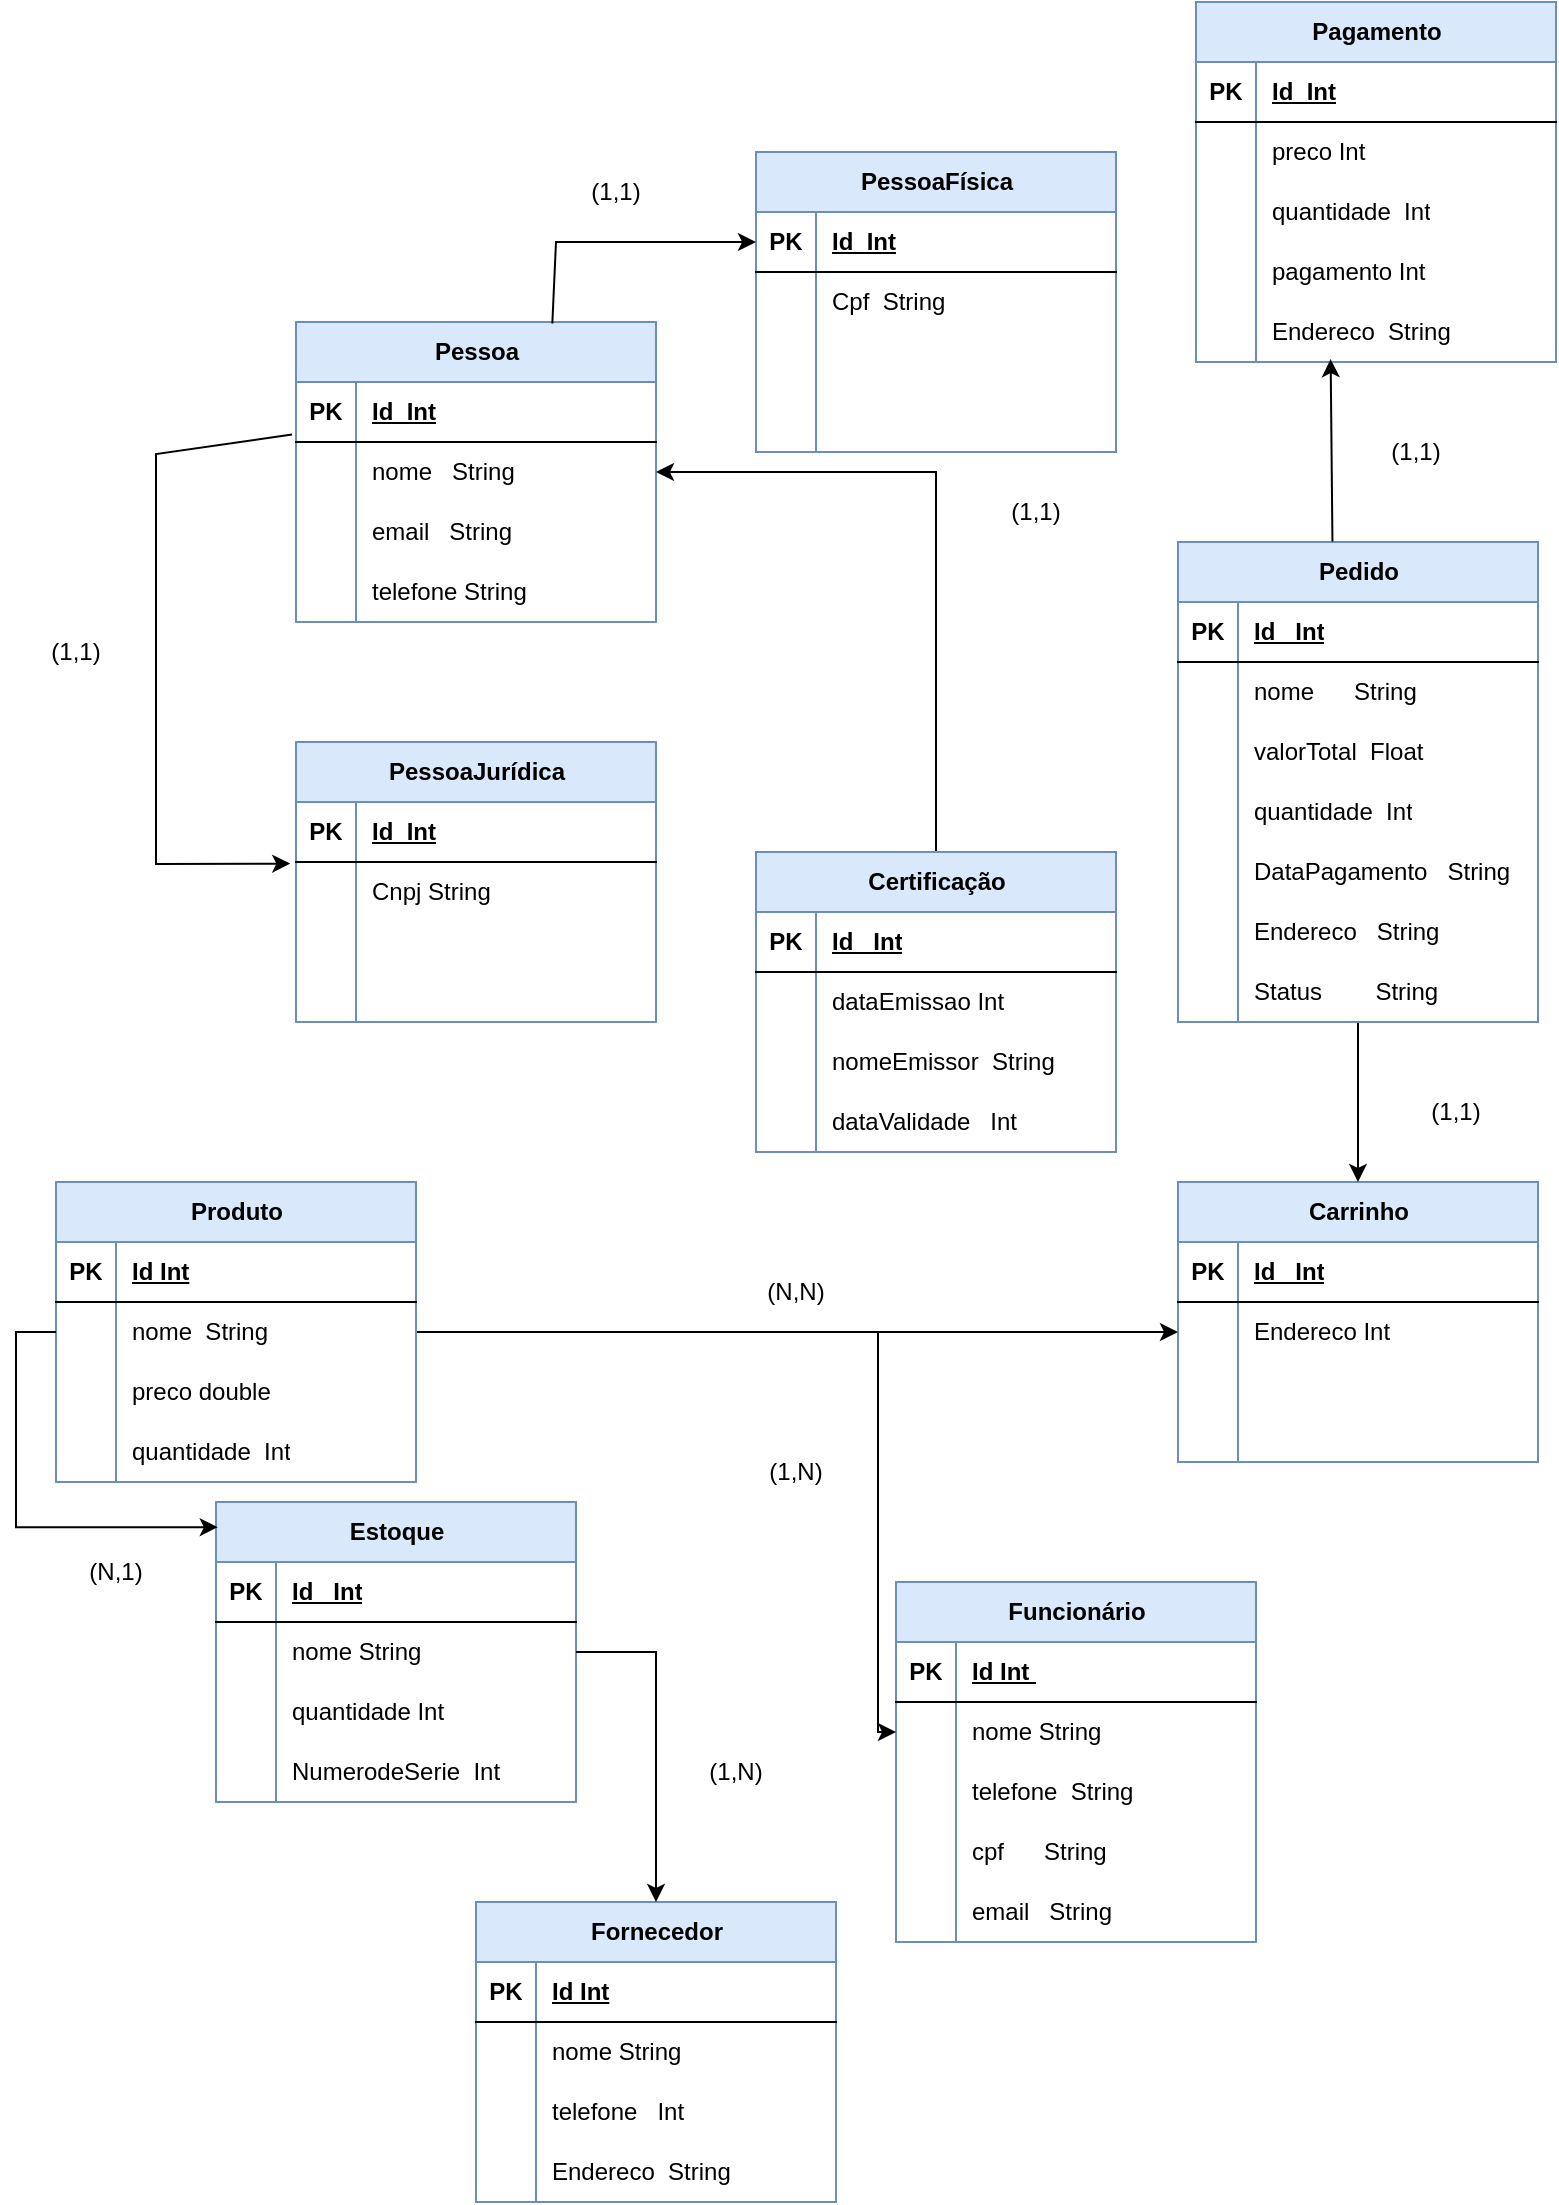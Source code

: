 <mxfile version="24.5.5" type="device">
  <diagram name="Página-1" id="IwHZHOqboPO9Zomd9EBg">
    <mxGraphModel dx="1499" dy="728" grid="1" gridSize="10" guides="1" tooltips="1" connect="1" arrows="1" fold="1" page="1" pageScale="1" pageWidth="827" pageHeight="1169" math="0" shadow="0">
      <root>
        <mxCell id="0" />
        <mxCell id="1" parent="0" />
        <mxCell id="Kn0AzXUD8ys7FOLN-gy4-47" value="Pessoa" style="shape=table;startSize=30;container=1;collapsible=1;childLayout=tableLayout;fixedRows=1;rowLines=0;fontStyle=1;align=center;resizeLast=1;html=1;fillColor=#dae8fc;strokeColor=#6c8ebf;" parent="1" vertex="1">
          <mxGeometry x="150" y="170" width="180" height="150" as="geometry" />
        </mxCell>
        <mxCell id="Kn0AzXUD8ys7FOLN-gy4-48" value="" style="shape=tableRow;horizontal=0;startSize=0;swimlaneHead=0;swimlaneBody=0;fillColor=none;collapsible=0;dropTarget=0;points=[[0,0.5],[1,0.5]];portConstraint=eastwest;top=0;left=0;right=0;bottom=1;" parent="Kn0AzXUD8ys7FOLN-gy4-47" vertex="1">
          <mxGeometry y="30" width="180" height="30" as="geometry" />
        </mxCell>
        <mxCell id="Kn0AzXUD8ys7FOLN-gy4-49" value="PK" style="shape=partialRectangle;connectable=0;fillColor=none;top=0;left=0;bottom=0;right=0;fontStyle=1;overflow=hidden;whiteSpace=wrap;html=1;" parent="Kn0AzXUD8ys7FOLN-gy4-48" vertex="1">
          <mxGeometry width="30" height="30" as="geometry">
            <mxRectangle width="30" height="30" as="alternateBounds" />
          </mxGeometry>
        </mxCell>
        <mxCell id="Kn0AzXUD8ys7FOLN-gy4-50" value="Id&amp;nbsp; Int" style="shape=partialRectangle;connectable=0;fillColor=none;top=0;left=0;bottom=0;right=0;align=left;spacingLeft=6;fontStyle=5;overflow=hidden;whiteSpace=wrap;html=1;" parent="Kn0AzXUD8ys7FOLN-gy4-48" vertex="1">
          <mxGeometry x="30" width="150" height="30" as="geometry">
            <mxRectangle width="150" height="30" as="alternateBounds" />
          </mxGeometry>
        </mxCell>
        <mxCell id="Kn0AzXUD8ys7FOLN-gy4-51" value="" style="shape=tableRow;horizontal=0;startSize=0;swimlaneHead=0;swimlaneBody=0;fillColor=none;collapsible=0;dropTarget=0;points=[[0,0.5],[1,0.5]];portConstraint=eastwest;top=0;left=0;right=0;bottom=0;" parent="Kn0AzXUD8ys7FOLN-gy4-47" vertex="1">
          <mxGeometry y="60" width="180" height="30" as="geometry" />
        </mxCell>
        <mxCell id="Kn0AzXUD8ys7FOLN-gy4-52" value="" style="shape=partialRectangle;connectable=0;fillColor=none;top=0;left=0;bottom=0;right=0;editable=1;overflow=hidden;whiteSpace=wrap;html=1;" parent="Kn0AzXUD8ys7FOLN-gy4-51" vertex="1">
          <mxGeometry width="30" height="30" as="geometry">
            <mxRectangle width="30" height="30" as="alternateBounds" />
          </mxGeometry>
        </mxCell>
        <mxCell id="Kn0AzXUD8ys7FOLN-gy4-53" value="nome&amp;nbsp; &amp;nbsp;String" style="shape=partialRectangle;connectable=0;fillColor=none;top=0;left=0;bottom=0;right=0;align=left;spacingLeft=6;overflow=hidden;whiteSpace=wrap;html=1;" parent="Kn0AzXUD8ys7FOLN-gy4-51" vertex="1">
          <mxGeometry x="30" width="150" height="30" as="geometry">
            <mxRectangle width="150" height="30" as="alternateBounds" />
          </mxGeometry>
        </mxCell>
        <mxCell id="Kn0AzXUD8ys7FOLN-gy4-54" value="" style="shape=tableRow;horizontal=0;startSize=0;swimlaneHead=0;swimlaneBody=0;fillColor=none;collapsible=0;dropTarget=0;points=[[0,0.5],[1,0.5]];portConstraint=eastwest;top=0;left=0;right=0;bottom=0;" parent="Kn0AzXUD8ys7FOLN-gy4-47" vertex="1">
          <mxGeometry y="90" width="180" height="30" as="geometry" />
        </mxCell>
        <mxCell id="Kn0AzXUD8ys7FOLN-gy4-55" value="" style="shape=partialRectangle;connectable=0;fillColor=none;top=0;left=0;bottom=0;right=0;editable=1;overflow=hidden;whiteSpace=wrap;html=1;" parent="Kn0AzXUD8ys7FOLN-gy4-54" vertex="1">
          <mxGeometry width="30" height="30" as="geometry">
            <mxRectangle width="30" height="30" as="alternateBounds" />
          </mxGeometry>
        </mxCell>
        <mxCell id="Kn0AzXUD8ys7FOLN-gy4-56" value="email&amp;nbsp; &amp;nbsp;String" style="shape=partialRectangle;connectable=0;fillColor=none;top=0;left=0;bottom=0;right=0;align=left;spacingLeft=6;overflow=hidden;whiteSpace=wrap;html=1;" parent="Kn0AzXUD8ys7FOLN-gy4-54" vertex="1">
          <mxGeometry x="30" width="150" height="30" as="geometry">
            <mxRectangle width="150" height="30" as="alternateBounds" />
          </mxGeometry>
        </mxCell>
        <mxCell id="Kn0AzXUD8ys7FOLN-gy4-57" value="" style="shape=tableRow;horizontal=0;startSize=0;swimlaneHead=0;swimlaneBody=0;fillColor=none;collapsible=0;dropTarget=0;points=[[0,0.5],[1,0.5]];portConstraint=eastwest;top=0;left=0;right=0;bottom=0;" parent="Kn0AzXUD8ys7FOLN-gy4-47" vertex="1">
          <mxGeometry y="120" width="180" height="30" as="geometry" />
        </mxCell>
        <mxCell id="Kn0AzXUD8ys7FOLN-gy4-58" value="" style="shape=partialRectangle;connectable=0;fillColor=none;top=0;left=0;bottom=0;right=0;editable=1;overflow=hidden;whiteSpace=wrap;html=1;" parent="Kn0AzXUD8ys7FOLN-gy4-57" vertex="1">
          <mxGeometry width="30" height="30" as="geometry">
            <mxRectangle width="30" height="30" as="alternateBounds" />
          </mxGeometry>
        </mxCell>
        <mxCell id="Kn0AzXUD8ys7FOLN-gy4-59" value="telefone String" style="shape=partialRectangle;connectable=0;fillColor=none;top=0;left=0;bottom=0;right=0;align=left;spacingLeft=6;overflow=hidden;whiteSpace=wrap;html=1;" parent="Kn0AzXUD8ys7FOLN-gy4-57" vertex="1">
          <mxGeometry x="30" width="150" height="30" as="geometry">
            <mxRectangle width="150" height="30" as="alternateBounds" />
          </mxGeometry>
        </mxCell>
        <mxCell id="Kn0AzXUD8ys7FOLN-gy4-60" value="Pagamento" style="shape=table;startSize=30;container=1;collapsible=1;childLayout=tableLayout;fixedRows=1;rowLines=0;fontStyle=1;align=center;resizeLast=1;html=1;fillColor=#dae8fc;strokeColor=#6c8ebf;" parent="1" vertex="1">
          <mxGeometry x="600" y="10" width="180" height="180" as="geometry" />
        </mxCell>
        <mxCell id="Kn0AzXUD8ys7FOLN-gy4-61" value="" style="shape=tableRow;horizontal=0;startSize=0;swimlaneHead=0;swimlaneBody=0;fillColor=none;collapsible=0;dropTarget=0;points=[[0,0.5],[1,0.5]];portConstraint=eastwest;top=0;left=0;right=0;bottom=1;" parent="Kn0AzXUD8ys7FOLN-gy4-60" vertex="1">
          <mxGeometry y="30" width="180" height="30" as="geometry" />
        </mxCell>
        <mxCell id="Kn0AzXUD8ys7FOLN-gy4-62" value="PK" style="shape=partialRectangle;connectable=0;fillColor=none;top=0;left=0;bottom=0;right=0;fontStyle=1;overflow=hidden;whiteSpace=wrap;html=1;" parent="Kn0AzXUD8ys7FOLN-gy4-61" vertex="1">
          <mxGeometry width="30" height="30" as="geometry">
            <mxRectangle width="30" height="30" as="alternateBounds" />
          </mxGeometry>
        </mxCell>
        <mxCell id="Kn0AzXUD8ys7FOLN-gy4-63" value="Id&amp;nbsp; Int" style="shape=partialRectangle;connectable=0;fillColor=none;top=0;left=0;bottom=0;right=0;align=left;spacingLeft=6;fontStyle=5;overflow=hidden;whiteSpace=wrap;html=1;" parent="Kn0AzXUD8ys7FOLN-gy4-61" vertex="1">
          <mxGeometry x="30" width="150" height="30" as="geometry">
            <mxRectangle width="150" height="30" as="alternateBounds" />
          </mxGeometry>
        </mxCell>
        <mxCell id="Kn0AzXUD8ys7FOLN-gy4-64" value="" style="shape=tableRow;horizontal=0;startSize=0;swimlaneHead=0;swimlaneBody=0;fillColor=none;collapsible=0;dropTarget=0;points=[[0,0.5],[1,0.5]];portConstraint=eastwest;top=0;left=0;right=0;bottom=0;" parent="Kn0AzXUD8ys7FOLN-gy4-60" vertex="1">
          <mxGeometry y="60" width="180" height="30" as="geometry" />
        </mxCell>
        <mxCell id="Kn0AzXUD8ys7FOLN-gy4-65" value="" style="shape=partialRectangle;connectable=0;fillColor=none;top=0;left=0;bottom=0;right=0;editable=1;overflow=hidden;whiteSpace=wrap;html=1;" parent="Kn0AzXUD8ys7FOLN-gy4-64" vertex="1">
          <mxGeometry width="30" height="30" as="geometry">
            <mxRectangle width="30" height="30" as="alternateBounds" />
          </mxGeometry>
        </mxCell>
        <mxCell id="Kn0AzXUD8ys7FOLN-gy4-66" value="preco Int" style="shape=partialRectangle;connectable=0;fillColor=none;top=0;left=0;bottom=0;right=0;align=left;spacingLeft=6;overflow=hidden;whiteSpace=wrap;html=1;" parent="Kn0AzXUD8ys7FOLN-gy4-64" vertex="1">
          <mxGeometry x="30" width="150" height="30" as="geometry">
            <mxRectangle width="150" height="30" as="alternateBounds" />
          </mxGeometry>
        </mxCell>
        <mxCell id="Kn0AzXUD8ys7FOLN-gy4-67" value="" style="shape=tableRow;horizontal=0;startSize=0;swimlaneHead=0;swimlaneBody=0;fillColor=none;collapsible=0;dropTarget=0;points=[[0,0.5],[1,0.5]];portConstraint=eastwest;top=0;left=0;right=0;bottom=0;" parent="Kn0AzXUD8ys7FOLN-gy4-60" vertex="1">
          <mxGeometry y="90" width="180" height="30" as="geometry" />
        </mxCell>
        <mxCell id="Kn0AzXUD8ys7FOLN-gy4-68" value="" style="shape=partialRectangle;connectable=0;fillColor=none;top=0;left=0;bottom=0;right=0;editable=1;overflow=hidden;whiteSpace=wrap;html=1;" parent="Kn0AzXUD8ys7FOLN-gy4-67" vertex="1">
          <mxGeometry width="30" height="30" as="geometry">
            <mxRectangle width="30" height="30" as="alternateBounds" />
          </mxGeometry>
        </mxCell>
        <mxCell id="Kn0AzXUD8ys7FOLN-gy4-69" value="quantidade&amp;nbsp; Int" style="shape=partialRectangle;connectable=0;fillColor=none;top=0;left=0;bottom=0;right=0;align=left;spacingLeft=6;overflow=hidden;whiteSpace=wrap;html=1;" parent="Kn0AzXUD8ys7FOLN-gy4-67" vertex="1">
          <mxGeometry x="30" width="150" height="30" as="geometry">
            <mxRectangle width="150" height="30" as="alternateBounds" />
          </mxGeometry>
        </mxCell>
        <mxCell id="Kn0AzXUD8ys7FOLN-gy4-70" value="" style="shape=tableRow;horizontal=0;startSize=0;swimlaneHead=0;swimlaneBody=0;fillColor=none;collapsible=0;dropTarget=0;points=[[0,0.5],[1,0.5]];portConstraint=eastwest;top=0;left=0;right=0;bottom=0;" parent="Kn0AzXUD8ys7FOLN-gy4-60" vertex="1">
          <mxGeometry y="120" width="180" height="30" as="geometry" />
        </mxCell>
        <mxCell id="Kn0AzXUD8ys7FOLN-gy4-71" value="" style="shape=partialRectangle;connectable=0;fillColor=none;top=0;left=0;bottom=0;right=0;editable=1;overflow=hidden;whiteSpace=wrap;html=1;" parent="Kn0AzXUD8ys7FOLN-gy4-70" vertex="1">
          <mxGeometry width="30" height="30" as="geometry">
            <mxRectangle width="30" height="30" as="alternateBounds" />
          </mxGeometry>
        </mxCell>
        <mxCell id="Kn0AzXUD8ys7FOLN-gy4-72" value="pagamento Int&amp;nbsp;" style="shape=partialRectangle;connectable=0;fillColor=none;top=0;left=0;bottom=0;right=0;align=left;spacingLeft=6;overflow=hidden;whiteSpace=wrap;html=1;" parent="Kn0AzXUD8ys7FOLN-gy4-70" vertex="1">
          <mxGeometry x="30" width="150" height="30" as="geometry">
            <mxRectangle width="150" height="30" as="alternateBounds" />
          </mxGeometry>
        </mxCell>
        <mxCell id="s0-TG1OfOB4a-MRfJQr6-49" value="" style="shape=tableRow;horizontal=0;startSize=0;swimlaneHead=0;swimlaneBody=0;fillColor=none;collapsible=0;dropTarget=0;points=[[0,0.5],[1,0.5]];portConstraint=eastwest;top=0;left=0;right=0;bottom=0;" vertex="1" parent="Kn0AzXUD8ys7FOLN-gy4-60">
          <mxGeometry y="150" width="180" height="30" as="geometry" />
        </mxCell>
        <mxCell id="s0-TG1OfOB4a-MRfJQr6-50" value="" style="shape=partialRectangle;connectable=0;fillColor=none;top=0;left=0;bottom=0;right=0;editable=1;overflow=hidden;whiteSpace=wrap;html=1;" vertex="1" parent="s0-TG1OfOB4a-MRfJQr6-49">
          <mxGeometry width="30" height="30" as="geometry">
            <mxRectangle width="30" height="30" as="alternateBounds" />
          </mxGeometry>
        </mxCell>
        <mxCell id="s0-TG1OfOB4a-MRfJQr6-51" value="Endereco&amp;nbsp; String" style="shape=partialRectangle;connectable=0;fillColor=none;top=0;left=0;bottom=0;right=0;align=left;spacingLeft=6;overflow=hidden;whiteSpace=wrap;html=1;" vertex="1" parent="s0-TG1OfOB4a-MRfJQr6-49">
          <mxGeometry x="30" width="150" height="30" as="geometry">
            <mxRectangle width="150" height="30" as="alternateBounds" />
          </mxGeometry>
        </mxCell>
        <mxCell id="Kn0AzXUD8ys7FOLN-gy4-73" value="Fornecedor" style="shape=table;startSize=30;container=1;collapsible=1;childLayout=tableLayout;fixedRows=1;rowLines=0;fontStyle=1;align=center;resizeLast=1;html=1;fillColor=#dae8fc;strokeColor=#6c8ebf;" parent="1" vertex="1">
          <mxGeometry x="240" y="960" width="180" height="150" as="geometry" />
        </mxCell>
        <mxCell id="Kn0AzXUD8ys7FOLN-gy4-74" value="" style="shape=tableRow;horizontal=0;startSize=0;swimlaneHead=0;swimlaneBody=0;fillColor=none;collapsible=0;dropTarget=0;points=[[0,0.5],[1,0.5]];portConstraint=eastwest;top=0;left=0;right=0;bottom=1;" parent="Kn0AzXUD8ys7FOLN-gy4-73" vertex="1">
          <mxGeometry y="30" width="180" height="30" as="geometry" />
        </mxCell>
        <mxCell id="Kn0AzXUD8ys7FOLN-gy4-75" value="PK" style="shape=partialRectangle;connectable=0;fillColor=none;top=0;left=0;bottom=0;right=0;fontStyle=1;overflow=hidden;whiteSpace=wrap;html=1;" parent="Kn0AzXUD8ys7FOLN-gy4-74" vertex="1">
          <mxGeometry width="30" height="30" as="geometry">
            <mxRectangle width="30" height="30" as="alternateBounds" />
          </mxGeometry>
        </mxCell>
        <mxCell id="Kn0AzXUD8ys7FOLN-gy4-76" value="Id Int" style="shape=partialRectangle;connectable=0;fillColor=none;top=0;left=0;bottom=0;right=0;align=left;spacingLeft=6;fontStyle=5;overflow=hidden;whiteSpace=wrap;html=1;" parent="Kn0AzXUD8ys7FOLN-gy4-74" vertex="1">
          <mxGeometry x="30" width="150" height="30" as="geometry">
            <mxRectangle width="150" height="30" as="alternateBounds" />
          </mxGeometry>
        </mxCell>
        <mxCell id="Kn0AzXUD8ys7FOLN-gy4-77" value="" style="shape=tableRow;horizontal=0;startSize=0;swimlaneHead=0;swimlaneBody=0;fillColor=none;collapsible=0;dropTarget=0;points=[[0,0.5],[1,0.5]];portConstraint=eastwest;top=0;left=0;right=0;bottom=0;" parent="Kn0AzXUD8ys7FOLN-gy4-73" vertex="1">
          <mxGeometry y="60" width="180" height="30" as="geometry" />
        </mxCell>
        <mxCell id="Kn0AzXUD8ys7FOLN-gy4-78" value="" style="shape=partialRectangle;connectable=0;fillColor=none;top=0;left=0;bottom=0;right=0;editable=1;overflow=hidden;whiteSpace=wrap;html=1;" parent="Kn0AzXUD8ys7FOLN-gy4-77" vertex="1">
          <mxGeometry width="30" height="30" as="geometry">
            <mxRectangle width="30" height="30" as="alternateBounds" />
          </mxGeometry>
        </mxCell>
        <mxCell id="Kn0AzXUD8ys7FOLN-gy4-79" value="nome String" style="shape=partialRectangle;connectable=0;fillColor=none;top=0;left=0;bottom=0;right=0;align=left;spacingLeft=6;overflow=hidden;whiteSpace=wrap;html=1;" parent="Kn0AzXUD8ys7FOLN-gy4-77" vertex="1">
          <mxGeometry x="30" width="150" height="30" as="geometry">
            <mxRectangle width="150" height="30" as="alternateBounds" />
          </mxGeometry>
        </mxCell>
        <mxCell id="Kn0AzXUD8ys7FOLN-gy4-80" value="" style="shape=tableRow;horizontal=0;startSize=0;swimlaneHead=0;swimlaneBody=0;fillColor=none;collapsible=0;dropTarget=0;points=[[0,0.5],[1,0.5]];portConstraint=eastwest;top=0;left=0;right=0;bottom=0;" parent="Kn0AzXUD8ys7FOLN-gy4-73" vertex="1">
          <mxGeometry y="90" width="180" height="30" as="geometry" />
        </mxCell>
        <mxCell id="Kn0AzXUD8ys7FOLN-gy4-81" value="" style="shape=partialRectangle;connectable=0;fillColor=none;top=0;left=0;bottom=0;right=0;editable=1;overflow=hidden;whiteSpace=wrap;html=1;" parent="Kn0AzXUD8ys7FOLN-gy4-80" vertex="1">
          <mxGeometry width="30" height="30" as="geometry">
            <mxRectangle width="30" height="30" as="alternateBounds" />
          </mxGeometry>
        </mxCell>
        <mxCell id="Kn0AzXUD8ys7FOLN-gy4-82" value="telefone&amp;nbsp; &amp;nbsp;Int" style="shape=partialRectangle;connectable=0;fillColor=none;top=0;left=0;bottom=0;right=0;align=left;spacingLeft=6;overflow=hidden;whiteSpace=wrap;html=1;" parent="Kn0AzXUD8ys7FOLN-gy4-80" vertex="1">
          <mxGeometry x="30" width="150" height="30" as="geometry">
            <mxRectangle width="150" height="30" as="alternateBounds" />
          </mxGeometry>
        </mxCell>
        <mxCell id="Kn0AzXUD8ys7FOLN-gy4-83" value="" style="shape=tableRow;horizontal=0;startSize=0;swimlaneHead=0;swimlaneBody=0;fillColor=none;collapsible=0;dropTarget=0;points=[[0,0.5],[1,0.5]];portConstraint=eastwest;top=0;left=0;right=0;bottom=0;" parent="Kn0AzXUD8ys7FOLN-gy4-73" vertex="1">
          <mxGeometry y="120" width="180" height="30" as="geometry" />
        </mxCell>
        <mxCell id="Kn0AzXUD8ys7FOLN-gy4-84" value="" style="shape=partialRectangle;connectable=0;fillColor=none;top=0;left=0;bottom=0;right=0;editable=1;overflow=hidden;whiteSpace=wrap;html=1;" parent="Kn0AzXUD8ys7FOLN-gy4-83" vertex="1">
          <mxGeometry width="30" height="30" as="geometry">
            <mxRectangle width="30" height="30" as="alternateBounds" />
          </mxGeometry>
        </mxCell>
        <mxCell id="Kn0AzXUD8ys7FOLN-gy4-85" value="Endereco&amp;nbsp; String" style="shape=partialRectangle;connectable=0;fillColor=none;top=0;left=0;bottom=0;right=0;align=left;spacingLeft=6;overflow=hidden;whiteSpace=wrap;html=1;" parent="Kn0AzXUD8ys7FOLN-gy4-83" vertex="1">
          <mxGeometry x="30" width="150" height="30" as="geometry">
            <mxRectangle width="150" height="30" as="alternateBounds" />
          </mxGeometry>
        </mxCell>
        <mxCell id="Kn0AzXUD8ys7FOLN-gy4-86" value="Funcionário" style="shape=table;startSize=30;container=1;collapsible=1;childLayout=tableLayout;fixedRows=1;rowLines=0;fontStyle=1;align=center;resizeLast=1;html=1;fillColor=#dae8fc;strokeColor=#6c8ebf;" parent="1" vertex="1">
          <mxGeometry x="450" y="800" width="180" height="180" as="geometry" />
        </mxCell>
        <mxCell id="Kn0AzXUD8ys7FOLN-gy4-87" value="" style="shape=tableRow;horizontal=0;startSize=0;swimlaneHead=0;swimlaneBody=0;fillColor=none;collapsible=0;dropTarget=0;points=[[0,0.5],[1,0.5]];portConstraint=eastwest;top=0;left=0;right=0;bottom=1;" parent="Kn0AzXUD8ys7FOLN-gy4-86" vertex="1">
          <mxGeometry y="30" width="180" height="30" as="geometry" />
        </mxCell>
        <mxCell id="Kn0AzXUD8ys7FOLN-gy4-88" value="PK" style="shape=partialRectangle;connectable=0;fillColor=none;top=0;left=0;bottom=0;right=0;fontStyle=1;overflow=hidden;whiteSpace=wrap;html=1;" parent="Kn0AzXUD8ys7FOLN-gy4-87" vertex="1">
          <mxGeometry width="30" height="30" as="geometry">
            <mxRectangle width="30" height="30" as="alternateBounds" />
          </mxGeometry>
        </mxCell>
        <mxCell id="Kn0AzXUD8ys7FOLN-gy4-89" value="Id Int&amp;nbsp;" style="shape=partialRectangle;connectable=0;fillColor=none;top=0;left=0;bottom=0;right=0;align=left;spacingLeft=6;fontStyle=5;overflow=hidden;whiteSpace=wrap;html=1;" parent="Kn0AzXUD8ys7FOLN-gy4-87" vertex="1">
          <mxGeometry x="30" width="150" height="30" as="geometry">
            <mxRectangle width="150" height="30" as="alternateBounds" />
          </mxGeometry>
        </mxCell>
        <mxCell id="Kn0AzXUD8ys7FOLN-gy4-90" value="" style="shape=tableRow;horizontal=0;startSize=0;swimlaneHead=0;swimlaneBody=0;fillColor=none;collapsible=0;dropTarget=0;points=[[0,0.5],[1,0.5]];portConstraint=eastwest;top=0;left=0;right=0;bottom=0;" parent="Kn0AzXUD8ys7FOLN-gy4-86" vertex="1">
          <mxGeometry y="60" width="180" height="30" as="geometry" />
        </mxCell>
        <mxCell id="Kn0AzXUD8ys7FOLN-gy4-91" value="" style="shape=partialRectangle;connectable=0;fillColor=none;top=0;left=0;bottom=0;right=0;editable=1;overflow=hidden;whiteSpace=wrap;html=1;" parent="Kn0AzXUD8ys7FOLN-gy4-90" vertex="1">
          <mxGeometry width="30" height="30" as="geometry">
            <mxRectangle width="30" height="30" as="alternateBounds" />
          </mxGeometry>
        </mxCell>
        <mxCell id="Kn0AzXUD8ys7FOLN-gy4-92" value="nome String" style="shape=partialRectangle;connectable=0;fillColor=none;top=0;left=0;bottom=0;right=0;align=left;spacingLeft=6;overflow=hidden;whiteSpace=wrap;html=1;" parent="Kn0AzXUD8ys7FOLN-gy4-90" vertex="1">
          <mxGeometry x="30" width="150" height="30" as="geometry">
            <mxRectangle width="150" height="30" as="alternateBounds" />
          </mxGeometry>
        </mxCell>
        <mxCell id="Kn0AzXUD8ys7FOLN-gy4-93" value="" style="shape=tableRow;horizontal=0;startSize=0;swimlaneHead=0;swimlaneBody=0;fillColor=none;collapsible=0;dropTarget=0;points=[[0,0.5],[1,0.5]];portConstraint=eastwest;top=0;left=0;right=0;bottom=0;" parent="Kn0AzXUD8ys7FOLN-gy4-86" vertex="1">
          <mxGeometry y="90" width="180" height="30" as="geometry" />
        </mxCell>
        <mxCell id="Kn0AzXUD8ys7FOLN-gy4-94" value="" style="shape=partialRectangle;connectable=0;fillColor=none;top=0;left=0;bottom=0;right=0;editable=1;overflow=hidden;whiteSpace=wrap;html=1;" parent="Kn0AzXUD8ys7FOLN-gy4-93" vertex="1">
          <mxGeometry width="30" height="30" as="geometry">
            <mxRectangle width="30" height="30" as="alternateBounds" />
          </mxGeometry>
        </mxCell>
        <mxCell id="Kn0AzXUD8ys7FOLN-gy4-95" value="telefone&amp;nbsp; String" style="shape=partialRectangle;connectable=0;fillColor=none;top=0;left=0;bottom=0;right=0;align=left;spacingLeft=6;overflow=hidden;whiteSpace=wrap;html=1;" parent="Kn0AzXUD8ys7FOLN-gy4-93" vertex="1">
          <mxGeometry x="30" width="150" height="30" as="geometry">
            <mxRectangle width="150" height="30" as="alternateBounds" />
          </mxGeometry>
        </mxCell>
        <mxCell id="Kn0AzXUD8ys7FOLN-gy4-96" value="" style="shape=tableRow;horizontal=0;startSize=0;swimlaneHead=0;swimlaneBody=0;fillColor=none;collapsible=0;dropTarget=0;points=[[0,0.5],[1,0.5]];portConstraint=eastwest;top=0;left=0;right=0;bottom=0;" parent="Kn0AzXUD8ys7FOLN-gy4-86" vertex="1">
          <mxGeometry y="120" width="180" height="30" as="geometry" />
        </mxCell>
        <mxCell id="Kn0AzXUD8ys7FOLN-gy4-97" value="" style="shape=partialRectangle;connectable=0;fillColor=none;top=0;left=0;bottom=0;right=0;editable=1;overflow=hidden;whiteSpace=wrap;html=1;" parent="Kn0AzXUD8ys7FOLN-gy4-96" vertex="1">
          <mxGeometry width="30" height="30" as="geometry">
            <mxRectangle width="30" height="30" as="alternateBounds" />
          </mxGeometry>
        </mxCell>
        <mxCell id="Kn0AzXUD8ys7FOLN-gy4-98" value="cpf&amp;nbsp; &amp;nbsp; &amp;nbsp; String" style="shape=partialRectangle;connectable=0;fillColor=none;top=0;left=0;bottom=0;right=0;align=left;spacingLeft=6;overflow=hidden;whiteSpace=wrap;html=1;" parent="Kn0AzXUD8ys7FOLN-gy4-96" vertex="1">
          <mxGeometry x="30" width="150" height="30" as="geometry">
            <mxRectangle width="150" height="30" as="alternateBounds" />
          </mxGeometry>
        </mxCell>
        <mxCell id="s0-TG1OfOB4a-MRfJQr6-62" value="" style="shape=tableRow;horizontal=0;startSize=0;swimlaneHead=0;swimlaneBody=0;fillColor=none;collapsible=0;dropTarget=0;points=[[0,0.5],[1,0.5]];portConstraint=eastwest;top=0;left=0;right=0;bottom=0;" vertex="1" parent="Kn0AzXUD8ys7FOLN-gy4-86">
          <mxGeometry y="150" width="180" height="30" as="geometry" />
        </mxCell>
        <mxCell id="s0-TG1OfOB4a-MRfJQr6-63" value="" style="shape=partialRectangle;connectable=0;fillColor=none;top=0;left=0;bottom=0;right=0;editable=1;overflow=hidden;whiteSpace=wrap;html=1;" vertex="1" parent="s0-TG1OfOB4a-MRfJQr6-62">
          <mxGeometry width="30" height="30" as="geometry">
            <mxRectangle width="30" height="30" as="alternateBounds" />
          </mxGeometry>
        </mxCell>
        <mxCell id="s0-TG1OfOB4a-MRfJQr6-64" value="email&amp;nbsp; &amp;nbsp;String" style="shape=partialRectangle;connectable=0;fillColor=none;top=0;left=0;bottom=0;right=0;align=left;spacingLeft=6;overflow=hidden;whiteSpace=wrap;html=1;" vertex="1" parent="s0-TG1OfOB4a-MRfJQr6-62">
          <mxGeometry x="30" width="150" height="30" as="geometry">
            <mxRectangle width="150" height="30" as="alternateBounds" />
          </mxGeometry>
        </mxCell>
        <mxCell id="s0-TG1OfOB4a-MRfJQr6-65" style="edgeStyle=orthogonalEdgeStyle;rounded=0;orthogonalLoop=1;jettySize=auto;html=1;exitX=0.5;exitY=0;exitDx=0;exitDy=0;entryX=1;entryY=0.5;entryDx=0;entryDy=0;" edge="1" parent="1" source="Kn0AzXUD8ys7FOLN-gy4-99" target="Kn0AzXUD8ys7FOLN-gy4-51">
          <mxGeometry relative="1" as="geometry">
            <Array as="points">
              <mxPoint x="470" y="245" />
            </Array>
          </mxGeometry>
        </mxCell>
        <mxCell id="Kn0AzXUD8ys7FOLN-gy4-99" value="Certificação" style="shape=table;startSize=30;container=1;collapsible=1;childLayout=tableLayout;fixedRows=1;rowLines=0;fontStyle=1;align=center;resizeLast=1;html=1;fillColor=#dae8fc;strokeColor=#6c8ebf;" parent="1" vertex="1">
          <mxGeometry x="380" y="435" width="180" height="150" as="geometry" />
        </mxCell>
        <mxCell id="Kn0AzXUD8ys7FOLN-gy4-100" value="" style="shape=tableRow;horizontal=0;startSize=0;swimlaneHead=0;swimlaneBody=0;fillColor=none;collapsible=0;dropTarget=0;points=[[0,0.5],[1,0.5]];portConstraint=eastwest;top=0;left=0;right=0;bottom=1;" parent="Kn0AzXUD8ys7FOLN-gy4-99" vertex="1">
          <mxGeometry y="30" width="180" height="30" as="geometry" />
        </mxCell>
        <mxCell id="Kn0AzXUD8ys7FOLN-gy4-101" value="PK" style="shape=partialRectangle;connectable=0;fillColor=none;top=0;left=0;bottom=0;right=0;fontStyle=1;overflow=hidden;whiteSpace=wrap;html=1;" parent="Kn0AzXUD8ys7FOLN-gy4-100" vertex="1">
          <mxGeometry width="30" height="30" as="geometry">
            <mxRectangle width="30" height="30" as="alternateBounds" />
          </mxGeometry>
        </mxCell>
        <mxCell id="Kn0AzXUD8ys7FOLN-gy4-102" value="Id&amp;nbsp; &amp;nbsp;Int" style="shape=partialRectangle;connectable=0;fillColor=none;top=0;left=0;bottom=0;right=0;align=left;spacingLeft=6;fontStyle=5;overflow=hidden;whiteSpace=wrap;html=1;" parent="Kn0AzXUD8ys7FOLN-gy4-100" vertex="1">
          <mxGeometry x="30" width="150" height="30" as="geometry">
            <mxRectangle width="150" height="30" as="alternateBounds" />
          </mxGeometry>
        </mxCell>
        <mxCell id="Kn0AzXUD8ys7FOLN-gy4-103" value="" style="shape=tableRow;horizontal=0;startSize=0;swimlaneHead=0;swimlaneBody=0;fillColor=none;collapsible=0;dropTarget=0;points=[[0,0.5],[1,0.5]];portConstraint=eastwest;top=0;left=0;right=0;bottom=0;" parent="Kn0AzXUD8ys7FOLN-gy4-99" vertex="1">
          <mxGeometry y="60" width="180" height="30" as="geometry" />
        </mxCell>
        <mxCell id="Kn0AzXUD8ys7FOLN-gy4-104" value="" style="shape=partialRectangle;connectable=0;fillColor=none;top=0;left=0;bottom=0;right=0;editable=1;overflow=hidden;whiteSpace=wrap;html=1;" parent="Kn0AzXUD8ys7FOLN-gy4-103" vertex="1">
          <mxGeometry width="30" height="30" as="geometry">
            <mxRectangle width="30" height="30" as="alternateBounds" />
          </mxGeometry>
        </mxCell>
        <mxCell id="Kn0AzXUD8ys7FOLN-gy4-105" value="dataEmissao Int" style="shape=partialRectangle;connectable=0;fillColor=none;top=0;left=0;bottom=0;right=0;align=left;spacingLeft=6;overflow=hidden;whiteSpace=wrap;html=1;" parent="Kn0AzXUD8ys7FOLN-gy4-103" vertex="1">
          <mxGeometry x="30" width="150" height="30" as="geometry">
            <mxRectangle width="150" height="30" as="alternateBounds" />
          </mxGeometry>
        </mxCell>
        <mxCell id="Kn0AzXUD8ys7FOLN-gy4-106" value="" style="shape=tableRow;horizontal=0;startSize=0;swimlaneHead=0;swimlaneBody=0;fillColor=none;collapsible=0;dropTarget=0;points=[[0,0.5],[1,0.5]];portConstraint=eastwest;top=0;left=0;right=0;bottom=0;" parent="Kn0AzXUD8ys7FOLN-gy4-99" vertex="1">
          <mxGeometry y="90" width="180" height="30" as="geometry" />
        </mxCell>
        <mxCell id="Kn0AzXUD8ys7FOLN-gy4-107" value="" style="shape=partialRectangle;connectable=0;fillColor=none;top=0;left=0;bottom=0;right=0;editable=1;overflow=hidden;whiteSpace=wrap;html=1;" parent="Kn0AzXUD8ys7FOLN-gy4-106" vertex="1">
          <mxGeometry width="30" height="30" as="geometry">
            <mxRectangle width="30" height="30" as="alternateBounds" />
          </mxGeometry>
        </mxCell>
        <mxCell id="Kn0AzXUD8ys7FOLN-gy4-108" value="nomeEmissor&amp;nbsp; String" style="shape=partialRectangle;connectable=0;fillColor=none;top=0;left=0;bottom=0;right=0;align=left;spacingLeft=6;overflow=hidden;whiteSpace=wrap;html=1;" parent="Kn0AzXUD8ys7FOLN-gy4-106" vertex="1">
          <mxGeometry x="30" width="150" height="30" as="geometry">
            <mxRectangle width="150" height="30" as="alternateBounds" />
          </mxGeometry>
        </mxCell>
        <mxCell id="Kn0AzXUD8ys7FOLN-gy4-109" value="" style="shape=tableRow;horizontal=0;startSize=0;swimlaneHead=0;swimlaneBody=0;fillColor=none;collapsible=0;dropTarget=0;points=[[0,0.5],[1,0.5]];portConstraint=eastwest;top=0;left=0;right=0;bottom=0;" parent="Kn0AzXUD8ys7FOLN-gy4-99" vertex="1">
          <mxGeometry y="120" width="180" height="30" as="geometry" />
        </mxCell>
        <mxCell id="Kn0AzXUD8ys7FOLN-gy4-110" value="" style="shape=partialRectangle;connectable=0;fillColor=none;top=0;left=0;bottom=0;right=0;editable=1;overflow=hidden;whiteSpace=wrap;html=1;" parent="Kn0AzXUD8ys7FOLN-gy4-109" vertex="1">
          <mxGeometry width="30" height="30" as="geometry">
            <mxRectangle width="30" height="30" as="alternateBounds" />
          </mxGeometry>
        </mxCell>
        <mxCell id="Kn0AzXUD8ys7FOLN-gy4-111" value="dataValidade&amp;nbsp; &amp;nbsp;Int" style="shape=partialRectangle;connectable=0;fillColor=none;top=0;left=0;bottom=0;right=0;align=left;spacingLeft=6;overflow=hidden;whiteSpace=wrap;html=1;" parent="Kn0AzXUD8ys7FOLN-gy4-109" vertex="1">
          <mxGeometry x="30" width="150" height="30" as="geometry">
            <mxRectangle width="150" height="30" as="alternateBounds" />
          </mxGeometry>
        </mxCell>
        <mxCell id="Kn0AzXUD8ys7FOLN-gy4-112" value="Carrinho" style="shape=table;startSize=30;container=1;collapsible=1;childLayout=tableLayout;fixedRows=1;rowLines=0;fontStyle=1;align=center;resizeLast=1;html=1;fillColor=#dae8fc;strokeColor=#6c8ebf;" parent="1" vertex="1">
          <mxGeometry x="591" y="600" width="180" height="140" as="geometry" />
        </mxCell>
        <mxCell id="Kn0AzXUD8ys7FOLN-gy4-113" value="" style="shape=tableRow;horizontal=0;startSize=0;swimlaneHead=0;swimlaneBody=0;fillColor=none;collapsible=0;dropTarget=0;points=[[0,0.5],[1,0.5]];portConstraint=eastwest;top=0;left=0;right=0;bottom=1;" parent="Kn0AzXUD8ys7FOLN-gy4-112" vertex="1">
          <mxGeometry y="30" width="180" height="30" as="geometry" />
        </mxCell>
        <mxCell id="Kn0AzXUD8ys7FOLN-gy4-114" value="PK" style="shape=partialRectangle;connectable=0;fillColor=none;top=0;left=0;bottom=0;right=0;fontStyle=1;overflow=hidden;whiteSpace=wrap;html=1;" parent="Kn0AzXUD8ys7FOLN-gy4-113" vertex="1">
          <mxGeometry width="30" height="30" as="geometry">
            <mxRectangle width="30" height="30" as="alternateBounds" />
          </mxGeometry>
        </mxCell>
        <mxCell id="Kn0AzXUD8ys7FOLN-gy4-115" value="Id&amp;nbsp; &amp;nbsp;Int" style="shape=partialRectangle;connectable=0;fillColor=none;top=0;left=0;bottom=0;right=0;align=left;spacingLeft=6;fontStyle=5;overflow=hidden;whiteSpace=wrap;html=1;" parent="Kn0AzXUD8ys7FOLN-gy4-113" vertex="1">
          <mxGeometry x="30" width="150" height="30" as="geometry">
            <mxRectangle width="150" height="30" as="alternateBounds" />
          </mxGeometry>
        </mxCell>
        <mxCell id="Kn0AzXUD8ys7FOLN-gy4-116" value="" style="shape=tableRow;horizontal=0;startSize=0;swimlaneHead=0;swimlaneBody=0;fillColor=none;collapsible=0;dropTarget=0;points=[[0,0.5],[1,0.5]];portConstraint=eastwest;top=0;left=0;right=0;bottom=0;" parent="Kn0AzXUD8ys7FOLN-gy4-112" vertex="1">
          <mxGeometry y="60" width="180" height="30" as="geometry" />
        </mxCell>
        <mxCell id="Kn0AzXUD8ys7FOLN-gy4-117" value="" style="shape=partialRectangle;connectable=0;fillColor=none;top=0;left=0;bottom=0;right=0;editable=1;overflow=hidden;whiteSpace=wrap;html=1;" parent="Kn0AzXUD8ys7FOLN-gy4-116" vertex="1">
          <mxGeometry width="30" height="30" as="geometry">
            <mxRectangle width="30" height="30" as="alternateBounds" />
          </mxGeometry>
        </mxCell>
        <mxCell id="Kn0AzXUD8ys7FOLN-gy4-118" value="Endereco Int" style="shape=partialRectangle;connectable=0;fillColor=none;top=0;left=0;bottom=0;right=0;align=left;spacingLeft=6;overflow=hidden;whiteSpace=wrap;html=1;" parent="Kn0AzXUD8ys7FOLN-gy4-116" vertex="1">
          <mxGeometry x="30" width="150" height="30" as="geometry">
            <mxRectangle width="150" height="30" as="alternateBounds" />
          </mxGeometry>
        </mxCell>
        <mxCell id="Kn0AzXUD8ys7FOLN-gy4-119" value="" style="shape=tableRow;horizontal=0;startSize=0;swimlaneHead=0;swimlaneBody=0;fillColor=none;collapsible=0;dropTarget=0;points=[[0,0.5],[1,0.5]];portConstraint=eastwest;top=0;left=0;right=0;bottom=0;" parent="Kn0AzXUD8ys7FOLN-gy4-112" vertex="1">
          <mxGeometry y="90" width="180" height="30" as="geometry" />
        </mxCell>
        <mxCell id="Kn0AzXUD8ys7FOLN-gy4-120" value="" style="shape=partialRectangle;connectable=0;fillColor=none;top=0;left=0;bottom=0;right=0;editable=1;overflow=hidden;whiteSpace=wrap;html=1;" parent="Kn0AzXUD8ys7FOLN-gy4-119" vertex="1">
          <mxGeometry width="30" height="30" as="geometry">
            <mxRectangle width="30" height="30" as="alternateBounds" />
          </mxGeometry>
        </mxCell>
        <mxCell id="Kn0AzXUD8ys7FOLN-gy4-121" value="" style="shape=partialRectangle;connectable=0;fillColor=none;top=0;left=0;bottom=0;right=0;align=left;spacingLeft=6;overflow=hidden;whiteSpace=wrap;html=1;" parent="Kn0AzXUD8ys7FOLN-gy4-119" vertex="1">
          <mxGeometry x="30" width="150" height="30" as="geometry">
            <mxRectangle width="150" height="30" as="alternateBounds" />
          </mxGeometry>
        </mxCell>
        <mxCell id="Kn0AzXUD8ys7FOLN-gy4-122" value="" style="shape=tableRow;horizontal=0;startSize=0;swimlaneHead=0;swimlaneBody=0;fillColor=none;collapsible=0;dropTarget=0;points=[[0,0.5],[1,0.5]];portConstraint=eastwest;top=0;left=0;right=0;bottom=0;" parent="Kn0AzXUD8ys7FOLN-gy4-112" vertex="1">
          <mxGeometry y="120" width="180" height="20" as="geometry" />
        </mxCell>
        <mxCell id="Kn0AzXUD8ys7FOLN-gy4-123" value="" style="shape=partialRectangle;connectable=0;fillColor=none;top=0;left=0;bottom=0;right=0;editable=1;overflow=hidden;whiteSpace=wrap;html=1;" parent="Kn0AzXUD8ys7FOLN-gy4-122" vertex="1">
          <mxGeometry width="30" height="20" as="geometry">
            <mxRectangle width="30" height="20" as="alternateBounds" />
          </mxGeometry>
        </mxCell>
        <mxCell id="Kn0AzXUD8ys7FOLN-gy4-124" value="" style="shape=partialRectangle;connectable=0;fillColor=none;top=0;left=0;bottom=0;right=0;align=left;spacingLeft=6;overflow=hidden;whiteSpace=wrap;html=1;" parent="Kn0AzXUD8ys7FOLN-gy4-122" vertex="1">
          <mxGeometry x="30" width="150" height="20" as="geometry">
            <mxRectangle width="150" height="20" as="alternateBounds" />
          </mxGeometry>
        </mxCell>
        <mxCell id="Kn0AzXUD8ys7FOLN-gy4-125" value="PessoaJurídica" style="shape=table;startSize=30;container=1;collapsible=1;childLayout=tableLayout;fixedRows=1;rowLines=0;fontStyle=1;align=center;resizeLast=1;html=1;fillColor=#dae8fc;strokeColor=#6c8ebf;" parent="1" vertex="1">
          <mxGeometry x="150" y="380" width="180" height="140" as="geometry" />
        </mxCell>
        <mxCell id="Kn0AzXUD8ys7FOLN-gy4-126" value="" style="shape=tableRow;horizontal=0;startSize=0;swimlaneHead=0;swimlaneBody=0;fillColor=none;collapsible=0;dropTarget=0;points=[[0,0.5],[1,0.5]];portConstraint=eastwest;top=0;left=0;right=0;bottom=1;" parent="Kn0AzXUD8ys7FOLN-gy4-125" vertex="1">
          <mxGeometry y="30" width="180" height="30" as="geometry" />
        </mxCell>
        <mxCell id="Kn0AzXUD8ys7FOLN-gy4-127" value="PK" style="shape=partialRectangle;connectable=0;fillColor=none;top=0;left=0;bottom=0;right=0;fontStyle=1;overflow=hidden;whiteSpace=wrap;html=1;" parent="Kn0AzXUD8ys7FOLN-gy4-126" vertex="1">
          <mxGeometry width="30" height="30" as="geometry">
            <mxRectangle width="30" height="30" as="alternateBounds" />
          </mxGeometry>
        </mxCell>
        <mxCell id="Kn0AzXUD8ys7FOLN-gy4-128" value="Id&amp;nbsp; Int" style="shape=partialRectangle;connectable=0;fillColor=none;top=0;left=0;bottom=0;right=0;align=left;spacingLeft=6;fontStyle=5;overflow=hidden;whiteSpace=wrap;html=1;" parent="Kn0AzXUD8ys7FOLN-gy4-126" vertex="1">
          <mxGeometry x="30" width="150" height="30" as="geometry">
            <mxRectangle width="150" height="30" as="alternateBounds" />
          </mxGeometry>
        </mxCell>
        <mxCell id="Kn0AzXUD8ys7FOLN-gy4-129" value="" style="shape=tableRow;horizontal=0;startSize=0;swimlaneHead=0;swimlaneBody=0;fillColor=none;collapsible=0;dropTarget=0;points=[[0,0.5],[1,0.5]];portConstraint=eastwest;top=0;left=0;right=0;bottom=0;" parent="Kn0AzXUD8ys7FOLN-gy4-125" vertex="1">
          <mxGeometry y="60" width="180" height="30" as="geometry" />
        </mxCell>
        <mxCell id="Kn0AzXUD8ys7FOLN-gy4-130" value="" style="shape=partialRectangle;connectable=0;fillColor=none;top=0;left=0;bottom=0;right=0;editable=1;overflow=hidden;whiteSpace=wrap;html=1;" parent="Kn0AzXUD8ys7FOLN-gy4-129" vertex="1">
          <mxGeometry width="30" height="30" as="geometry">
            <mxRectangle width="30" height="30" as="alternateBounds" />
          </mxGeometry>
        </mxCell>
        <mxCell id="Kn0AzXUD8ys7FOLN-gy4-131" value="Cnpj String" style="shape=partialRectangle;connectable=0;fillColor=none;top=0;left=0;bottom=0;right=0;align=left;spacingLeft=6;overflow=hidden;whiteSpace=wrap;html=1;" parent="Kn0AzXUD8ys7FOLN-gy4-129" vertex="1">
          <mxGeometry x="30" width="150" height="30" as="geometry">
            <mxRectangle width="150" height="30" as="alternateBounds" />
          </mxGeometry>
        </mxCell>
        <mxCell id="Kn0AzXUD8ys7FOLN-gy4-132" value="" style="shape=tableRow;horizontal=0;startSize=0;swimlaneHead=0;swimlaneBody=0;fillColor=none;collapsible=0;dropTarget=0;points=[[0,0.5],[1,0.5]];portConstraint=eastwest;top=0;left=0;right=0;bottom=0;" parent="Kn0AzXUD8ys7FOLN-gy4-125" vertex="1">
          <mxGeometry y="90" width="180" height="30" as="geometry" />
        </mxCell>
        <mxCell id="Kn0AzXUD8ys7FOLN-gy4-133" value="" style="shape=partialRectangle;connectable=0;fillColor=none;top=0;left=0;bottom=0;right=0;editable=1;overflow=hidden;whiteSpace=wrap;html=1;" parent="Kn0AzXUD8ys7FOLN-gy4-132" vertex="1">
          <mxGeometry width="30" height="30" as="geometry">
            <mxRectangle width="30" height="30" as="alternateBounds" />
          </mxGeometry>
        </mxCell>
        <mxCell id="Kn0AzXUD8ys7FOLN-gy4-134" value="" style="shape=partialRectangle;connectable=0;fillColor=none;top=0;left=0;bottom=0;right=0;align=left;spacingLeft=6;overflow=hidden;whiteSpace=wrap;html=1;" parent="Kn0AzXUD8ys7FOLN-gy4-132" vertex="1">
          <mxGeometry x="30" width="150" height="30" as="geometry">
            <mxRectangle width="150" height="30" as="alternateBounds" />
          </mxGeometry>
        </mxCell>
        <mxCell id="Kn0AzXUD8ys7FOLN-gy4-135" value="" style="shape=tableRow;horizontal=0;startSize=0;swimlaneHead=0;swimlaneBody=0;fillColor=none;collapsible=0;dropTarget=0;points=[[0,0.5],[1,0.5]];portConstraint=eastwest;top=0;left=0;right=0;bottom=0;" parent="Kn0AzXUD8ys7FOLN-gy4-125" vertex="1">
          <mxGeometry y="120" width="180" height="20" as="geometry" />
        </mxCell>
        <mxCell id="Kn0AzXUD8ys7FOLN-gy4-136" value="" style="shape=partialRectangle;connectable=0;fillColor=none;top=0;left=0;bottom=0;right=0;editable=1;overflow=hidden;whiteSpace=wrap;html=1;" parent="Kn0AzXUD8ys7FOLN-gy4-135" vertex="1">
          <mxGeometry width="30" height="20" as="geometry">
            <mxRectangle width="30" height="20" as="alternateBounds" />
          </mxGeometry>
        </mxCell>
        <mxCell id="Kn0AzXUD8ys7FOLN-gy4-137" value="" style="shape=partialRectangle;connectable=0;fillColor=none;top=0;left=0;bottom=0;right=0;align=left;spacingLeft=6;overflow=hidden;whiteSpace=wrap;html=1;" parent="Kn0AzXUD8ys7FOLN-gy4-135" vertex="1">
          <mxGeometry x="30" width="150" height="20" as="geometry">
            <mxRectangle width="150" height="20" as="alternateBounds" />
          </mxGeometry>
        </mxCell>
        <mxCell id="Kn0AzXUD8ys7FOLN-gy4-138" value="Estoque" style="shape=table;startSize=30;container=1;collapsible=1;childLayout=tableLayout;fixedRows=1;rowLines=0;fontStyle=1;align=center;resizeLast=1;html=1;fillColor=#dae8fc;strokeColor=#6c8ebf;" parent="1" vertex="1">
          <mxGeometry x="110" y="760" width="180" height="150" as="geometry" />
        </mxCell>
        <mxCell id="Kn0AzXUD8ys7FOLN-gy4-139" value="" style="shape=tableRow;horizontal=0;startSize=0;swimlaneHead=0;swimlaneBody=0;fillColor=none;collapsible=0;dropTarget=0;points=[[0,0.5],[1,0.5]];portConstraint=eastwest;top=0;left=0;right=0;bottom=1;" parent="Kn0AzXUD8ys7FOLN-gy4-138" vertex="1">
          <mxGeometry y="30" width="180" height="30" as="geometry" />
        </mxCell>
        <mxCell id="Kn0AzXUD8ys7FOLN-gy4-140" value="PK" style="shape=partialRectangle;connectable=0;fillColor=none;top=0;left=0;bottom=0;right=0;fontStyle=1;overflow=hidden;whiteSpace=wrap;html=1;" parent="Kn0AzXUD8ys7FOLN-gy4-139" vertex="1">
          <mxGeometry width="30" height="30" as="geometry">
            <mxRectangle width="30" height="30" as="alternateBounds" />
          </mxGeometry>
        </mxCell>
        <mxCell id="Kn0AzXUD8ys7FOLN-gy4-141" value="Id&amp;nbsp; &amp;nbsp;Int" style="shape=partialRectangle;connectable=0;fillColor=none;top=0;left=0;bottom=0;right=0;align=left;spacingLeft=6;fontStyle=5;overflow=hidden;whiteSpace=wrap;html=1;" parent="Kn0AzXUD8ys7FOLN-gy4-139" vertex="1">
          <mxGeometry x="30" width="150" height="30" as="geometry">
            <mxRectangle width="150" height="30" as="alternateBounds" />
          </mxGeometry>
        </mxCell>
        <mxCell id="Kn0AzXUD8ys7FOLN-gy4-142" value="" style="shape=tableRow;horizontal=0;startSize=0;swimlaneHead=0;swimlaneBody=0;fillColor=none;collapsible=0;dropTarget=0;points=[[0,0.5],[1,0.5]];portConstraint=eastwest;top=0;left=0;right=0;bottom=0;" parent="Kn0AzXUD8ys7FOLN-gy4-138" vertex="1">
          <mxGeometry y="60" width="180" height="30" as="geometry" />
        </mxCell>
        <mxCell id="Kn0AzXUD8ys7FOLN-gy4-143" value="" style="shape=partialRectangle;connectable=0;fillColor=none;top=0;left=0;bottom=0;right=0;editable=1;overflow=hidden;whiteSpace=wrap;html=1;" parent="Kn0AzXUD8ys7FOLN-gy4-142" vertex="1">
          <mxGeometry width="30" height="30" as="geometry">
            <mxRectangle width="30" height="30" as="alternateBounds" />
          </mxGeometry>
        </mxCell>
        <mxCell id="Kn0AzXUD8ys7FOLN-gy4-144" value="nome String" style="shape=partialRectangle;connectable=0;fillColor=none;top=0;left=0;bottom=0;right=0;align=left;spacingLeft=6;overflow=hidden;whiteSpace=wrap;html=1;" parent="Kn0AzXUD8ys7FOLN-gy4-142" vertex="1">
          <mxGeometry x="30" width="150" height="30" as="geometry">
            <mxRectangle width="150" height="30" as="alternateBounds" />
          </mxGeometry>
        </mxCell>
        <mxCell id="Kn0AzXUD8ys7FOLN-gy4-145" value="" style="shape=tableRow;horizontal=0;startSize=0;swimlaneHead=0;swimlaneBody=0;fillColor=none;collapsible=0;dropTarget=0;points=[[0,0.5],[1,0.5]];portConstraint=eastwest;top=0;left=0;right=0;bottom=0;" parent="Kn0AzXUD8ys7FOLN-gy4-138" vertex="1">
          <mxGeometry y="90" width="180" height="30" as="geometry" />
        </mxCell>
        <mxCell id="Kn0AzXUD8ys7FOLN-gy4-146" value="" style="shape=partialRectangle;connectable=0;fillColor=none;top=0;left=0;bottom=0;right=0;editable=1;overflow=hidden;whiteSpace=wrap;html=1;" parent="Kn0AzXUD8ys7FOLN-gy4-145" vertex="1">
          <mxGeometry width="30" height="30" as="geometry">
            <mxRectangle width="30" height="30" as="alternateBounds" />
          </mxGeometry>
        </mxCell>
        <mxCell id="Kn0AzXUD8ys7FOLN-gy4-147" value="quantidade Int" style="shape=partialRectangle;connectable=0;fillColor=none;top=0;left=0;bottom=0;right=0;align=left;spacingLeft=6;overflow=hidden;whiteSpace=wrap;html=1;" parent="Kn0AzXUD8ys7FOLN-gy4-145" vertex="1">
          <mxGeometry x="30" width="150" height="30" as="geometry">
            <mxRectangle width="150" height="30" as="alternateBounds" />
          </mxGeometry>
        </mxCell>
        <mxCell id="Kn0AzXUD8ys7FOLN-gy4-148" value="" style="shape=tableRow;horizontal=0;startSize=0;swimlaneHead=0;swimlaneBody=0;fillColor=none;collapsible=0;dropTarget=0;points=[[0,0.5],[1,0.5]];portConstraint=eastwest;top=0;left=0;right=0;bottom=0;" parent="Kn0AzXUD8ys7FOLN-gy4-138" vertex="1">
          <mxGeometry y="120" width="180" height="30" as="geometry" />
        </mxCell>
        <mxCell id="Kn0AzXUD8ys7FOLN-gy4-149" value="" style="shape=partialRectangle;connectable=0;fillColor=none;top=0;left=0;bottom=0;right=0;editable=1;overflow=hidden;whiteSpace=wrap;html=1;" parent="Kn0AzXUD8ys7FOLN-gy4-148" vertex="1">
          <mxGeometry width="30" height="30" as="geometry">
            <mxRectangle width="30" height="30" as="alternateBounds" />
          </mxGeometry>
        </mxCell>
        <mxCell id="Kn0AzXUD8ys7FOLN-gy4-150" value="NumerodeSerie&amp;nbsp; Int" style="shape=partialRectangle;connectable=0;fillColor=none;top=0;left=0;bottom=0;right=0;align=left;spacingLeft=6;overflow=hidden;whiteSpace=wrap;html=1;" parent="Kn0AzXUD8ys7FOLN-gy4-148" vertex="1">
          <mxGeometry x="30" width="150" height="30" as="geometry">
            <mxRectangle width="150" height="30" as="alternateBounds" />
          </mxGeometry>
        </mxCell>
        <mxCell id="Kn0AzXUD8ys7FOLN-gy4-151" value="PessoaFísica" style="shape=table;startSize=30;container=1;collapsible=1;childLayout=tableLayout;fixedRows=1;rowLines=0;fontStyle=1;align=center;resizeLast=1;html=1;fillColor=#dae8fc;strokeColor=#6c8ebf;" parent="1" vertex="1">
          <mxGeometry x="380" y="85" width="180" height="150" as="geometry" />
        </mxCell>
        <mxCell id="Kn0AzXUD8ys7FOLN-gy4-152" value="" style="shape=tableRow;horizontal=0;startSize=0;swimlaneHead=0;swimlaneBody=0;fillColor=none;collapsible=0;dropTarget=0;points=[[0,0.5],[1,0.5]];portConstraint=eastwest;top=0;left=0;right=0;bottom=1;" parent="Kn0AzXUD8ys7FOLN-gy4-151" vertex="1">
          <mxGeometry y="30" width="180" height="30" as="geometry" />
        </mxCell>
        <mxCell id="Kn0AzXUD8ys7FOLN-gy4-153" value="PK" style="shape=partialRectangle;connectable=0;fillColor=none;top=0;left=0;bottom=0;right=0;fontStyle=1;overflow=hidden;whiteSpace=wrap;html=1;" parent="Kn0AzXUD8ys7FOLN-gy4-152" vertex="1">
          <mxGeometry width="30" height="30" as="geometry">
            <mxRectangle width="30" height="30" as="alternateBounds" />
          </mxGeometry>
        </mxCell>
        <mxCell id="Kn0AzXUD8ys7FOLN-gy4-154" value="Id&amp;nbsp; Int" style="shape=partialRectangle;connectable=0;fillColor=none;top=0;left=0;bottom=0;right=0;align=left;spacingLeft=6;fontStyle=5;overflow=hidden;whiteSpace=wrap;html=1;" parent="Kn0AzXUD8ys7FOLN-gy4-152" vertex="1">
          <mxGeometry x="30" width="150" height="30" as="geometry">
            <mxRectangle width="150" height="30" as="alternateBounds" />
          </mxGeometry>
        </mxCell>
        <mxCell id="Kn0AzXUD8ys7FOLN-gy4-155" value="" style="shape=tableRow;horizontal=0;startSize=0;swimlaneHead=0;swimlaneBody=0;fillColor=none;collapsible=0;dropTarget=0;points=[[0,0.5],[1,0.5]];portConstraint=eastwest;top=0;left=0;right=0;bottom=0;" parent="Kn0AzXUD8ys7FOLN-gy4-151" vertex="1">
          <mxGeometry y="60" width="180" height="30" as="geometry" />
        </mxCell>
        <mxCell id="Kn0AzXUD8ys7FOLN-gy4-156" value="" style="shape=partialRectangle;connectable=0;fillColor=none;top=0;left=0;bottom=0;right=0;editable=1;overflow=hidden;whiteSpace=wrap;html=1;" parent="Kn0AzXUD8ys7FOLN-gy4-155" vertex="1">
          <mxGeometry width="30" height="30" as="geometry">
            <mxRectangle width="30" height="30" as="alternateBounds" />
          </mxGeometry>
        </mxCell>
        <mxCell id="Kn0AzXUD8ys7FOLN-gy4-157" value="Cpf&amp;nbsp; String" style="shape=partialRectangle;connectable=0;fillColor=none;top=0;left=0;bottom=0;right=0;align=left;spacingLeft=6;overflow=hidden;whiteSpace=wrap;html=1;" parent="Kn0AzXUD8ys7FOLN-gy4-155" vertex="1">
          <mxGeometry x="30" width="150" height="30" as="geometry">
            <mxRectangle width="150" height="30" as="alternateBounds" />
          </mxGeometry>
        </mxCell>
        <mxCell id="Kn0AzXUD8ys7FOLN-gy4-158" value="" style="shape=tableRow;horizontal=0;startSize=0;swimlaneHead=0;swimlaneBody=0;fillColor=none;collapsible=0;dropTarget=0;points=[[0,0.5],[1,0.5]];portConstraint=eastwest;top=0;left=0;right=0;bottom=0;" parent="Kn0AzXUD8ys7FOLN-gy4-151" vertex="1">
          <mxGeometry y="90" width="180" height="30" as="geometry" />
        </mxCell>
        <mxCell id="Kn0AzXUD8ys7FOLN-gy4-159" value="" style="shape=partialRectangle;connectable=0;fillColor=none;top=0;left=0;bottom=0;right=0;editable=1;overflow=hidden;whiteSpace=wrap;html=1;" parent="Kn0AzXUD8ys7FOLN-gy4-158" vertex="1">
          <mxGeometry width="30" height="30" as="geometry">
            <mxRectangle width="30" height="30" as="alternateBounds" />
          </mxGeometry>
        </mxCell>
        <mxCell id="Kn0AzXUD8ys7FOLN-gy4-160" value="" style="shape=partialRectangle;connectable=0;fillColor=none;top=0;left=0;bottom=0;right=0;align=left;spacingLeft=6;overflow=hidden;whiteSpace=wrap;html=1;" parent="Kn0AzXUD8ys7FOLN-gy4-158" vertex="1">
          <mxGeometry x="30" width="150" height="30" as="geometry">
            <mxRectangle width="150" height="30" as="alternateBounds" />
          </mxGeometry>
        </mxCell>
        <mxCell id="Kn0AzXUD8ys7FOLN-gy4-161" value="" style="shape=tableRow;horizontal=0;startSize=0;swimlaneHead=0;swimlaneBody=0;fillColor=none;collapsible=0;dropTarget=0;points=[[0,0.5],[1,0.5]];portConstraint=eastwest;top=0;left=0;right=0;bottom=0;" parent="Kn0AzXUD8ys7FOLN-gy4-151" vertex="1">
          <mxGeometry y="120" width="180" height="30" as="geometry" />
        </mxCell>
        <mxCell id="Kn0AzXUD8ys7FOLN-gy4-162" value="" style="shape=partialRectangle;connectable=0;fillColor=none;top=0;left=0;bottom=0;right=0;editable=1;overflow=hidden;whiteSpace=wrap;html=1;" parent="Kn0AzXUD8ys7FOLN-gy4-161" vertex="1">
          <mxGeometry width="30" height="30" as="geometry">
            <mxRectangle width="30" height="30" as="alternateBounds" />
          </mxGeometry>
        </mxCell>
        <mxCell id="Kn0AzXUD8ys7FOLN-gy4-163" value="" style="shape=partialRectangle;connectable=0;fillColor=none;top=0;left=0;bottom=0;right=0;align=left;spacingLeft=6;overflow=hidden;whiteSpace=wrap;html=1;" parent="Kn0AzXUD8ys7FOLN-gy4-161" vertex="1">
          <mxGeometry x="30" width="150" height="30" as="geometry">
            <mxRectangle width="150" height="30" as="alternateBounds" />
          </mxGeometry>
        </mxCell>
        <mxCell id="s0-TG1OfOB4a-MRfJQr6-52" style="edgeStyle=orthogonalEdgeStyle;rounded=0;orthogonalLoop=1;jettySize=auto;html=1;entryX=0;entryY=0.5;entryDx=0;entryDy=0;" edge="1" parent="1" source="Kn0AzXUD8ys7FOLN-gy4-164" target="Kn0AzXUD8ys7FOLN-gy4-116">
          <mxGeometry relative="1" as="geometry" />
        </mxCell>
        <mxCell id="s0-TG1OfOB4a-MRfJQr6-58" style="edgeStyle=orthogonalEdgeStyle;rounded=0;orthogonalLoop=1;jettySize=auto;html=1;" edge="1" parent="1" source="Kn0AzXUD8ys7FOLN-gy4-164" target="Kn0AzXUD8ys7FOLN-gy4-86">
          <mxGeometry relative="1" as="geometry">
            <mxPoint x="440" y="830" as="targetPoint" />
            <Array as="points">
              <mxPoint x="441" y="675" />
              <mxPoint x="441" y="875" />
            </Array>
          </mxGeometry>
        </mxCell>
        <mxCell id="Kn0AzXUD8ys7FOLN-gy4-164" value="Produto" style="shape=table;startSize=30;container=1;collapsible=1;childLayout=tableLayout;fixedRows=1;rowLines=0;fontStyle=1;align=center;resizeLast=1;html=1;fillColor=#dae8fc;strokeColor=#6c8ebf;" parent="1" vertex="1">
          <mxGeometry x="30" y="600" width="180" height="150" as="geometry" />
        </mxCell>
        <mxCell id="Kn0AzXUD8ys7FOLN-gy4-165" value="" style="shape=tableRow;horizontal=0;startSize=0;swimlaneHead=0;swimlaneBody=0;fillColor=none;collapsible=0;dropTarget=0;points=[[0,0.5],[1,0.5]];portConstraint=eastwest;top=0;left=0;right=0;bottom=1;" parent="Kn0AzXUD8ys7FOLN-gy4-164" vertex="1">
          <mxGeometry y="30" width="180" height="30" as="geometry" />
        </mxCell>
        <mxCell id="Kn0AzXUD8ys7FOLN-gy4-166" value="PK" style="shape=partialRectangle;connectable=0;fillColor=none;top=0;left=0;bottom=0;right=0;fontStyle=1;overflow=hidden;whiteSpace=wrap;html=1;" parent="Kn0AzXUD8ys7FOLN-gy4-165" vertex="1">
          <mxGeometry width="30" height="30" as="geometry">
            <mxRectangle width="30" height="30" as="alternateBounds" />
          </mxGeometry>
        </mxCell>
        <mxCell id="Kn0AzXUD8ys7FOLN-gy4-167" value="Id Int" style="shape=partialRectangle;connectable=0;fillColor=none;top=0;left=0;bottom=0;right=0;align=left;spacingLeft=6;fontStyle=5;overflow=hidden;whiteSpace=wrap;html=1;" parent="Kn0AzXUD8ys7FOLN-gy4-165" vertex="1">
          <mxGeometry x="30" width="150" height="30" as="geometry">
            <mxRectangle width="150" height="30" as="alternateBounds" />
          </mxGeometry>
        </mxCell>
        <mxCell id="Kn0AzXUD8ys7FOLN-gy4-168" value="" style="shape=tableRow;horizontal=0;startSize=0;swimlaneHead=0;swimlaneBody=0;fillColor=none;collapsible=0;dropTarget=0;points=[[0,0.5],[1,0.5]];portConstraint=eastwest;top=0;left=0;right=0;bottom=0;" parent="Kn0AzXUD8ys7FOLN-gy4-164" vertex="1">
          <mxGeometry y="60" width="180" height="30" as="geometry" />
        </mxCell>
        <mxCell id="Kn0AzXUD8ys7FOLN-gy4-169" value="" style="shape=partialRectangle;connectable=0;fillColor=none;top=0;left=0;bottom=0;right=0;editable=1;overflow=hidden;whiteSpace=wrap;html=1;" parent="Kn0AzXUD8ys7FOLN-gy4-168" vertex="1">
          <mxGeometry width="30" height="30" as="geometry">
            <mxRectangle width="30" height="30" as="alternateBounds" />
          </mxGeometry>
        </mxCell>
        <mxCell id="Kn0AzXUD8ys7FOLN-gy4-170" value="nome&amp;nbsp; String" style="shape=partialRectangle;connectable=0;fillColor=none;top=0;left=0;bottom=0;right=0;align=left;spacingLeft=6;overflow=hidden;whiteSpace=wrap;html=1;" parent="Kn0AzXUD8ys7FOLN-gy4-168" vertex="1">
          <mxGeometry x="30" width="150" height="30" as="geometry">
            <mxRectangle width="150" height="30" as="alternateBounds" />
          </mxGeometry>
        </mxCell>
        <mxCell id="Kn0AzXUD8ys7FOLN-gy4-171" value="" style="shape=tableRow;horizontal=0;startSize=0;swimlaneHead=0;swimlaneBody=0;fillColor=none;collapsible=0;dropTarget=0;points=[[0,0.5],[1,0.5]];portConstraint=eastwest;top=0;left=0;right=0;bottom=0;" parent="Kn0AzXUD8ys7FOLN-gy4-164" vertex="1">
          <mxGeometry y="90" width="180" height="30" as="geometry" />
        </mxCell>
        <mxCell id="Kn0AzXUD8ys7FOLN-gy4-172" value="" style="shape=partialRectangle;connectable=0;fillColor=none;top=0;left=0;bottom=0;right=0;editable=1;overflow=hidden;whiteSpace=wrap;html=1;" parent="Kn0AzXUD8ys7FOLN-gy4-171" vertex="1">
          <mxGeometry width="30" height="30" as="geometry">
            <mxRectangle width="30" height="30" as="alternateBounds" />
          </mxGeometry>
        </mxCell>
        <mxCell id="Kn0AzXUD8ys7FOLN-gy4-173" value="preco double" style="shape=partialRectangle;connectable=0;fillColor=none;top=0;left=0;bottom=0;right=0;align=left;spacingLeft=6;overflow=hidden;whiteSpace=wrap;html=1;" parent="Kn0AzXUD8ys7FOLN-gy4-171" vertex="1">
          <mxGeometry x="30" width="150" height="30" as="geometry">
            <mxRectangle width="150" height="30" as="alternateBounds" />
          </mxGeometry>
        </mxCell>
        <mxCell id="Kn0AzXUD8ys7FOLN-gy4-174" value="" style="shape=tableRow;horizontal=0;startSize=0;swimlaneHead=0;swimlaneBody=0;fillColor=none;collapsible=0;dropTarget=0;points=[[0,0.5],[1,0.5]];portConstraint=eastwest;top=0;left=0;right=0;bottom=0;" parent="Kn0AzXUD8ys7FOLN-gy4-164" vertex="1">
          <mxGeometry y="120" width="180" height="30" as="geometry" />
        </mxCell>
        <mxCell id="Kn0AzXUD8ys7FOLN-gy4-175" value="" style="shape=partialRectangle;connectable=0;fillColor=none;top=0;left=0;bottom=0;right=0;editable=1;overflow=hidden;whiteSpace=wrap;html=1;" parent="Kn0AzXUD8ys7FOLN-gy4-174" vertex="1">
          <mxGeometry width="30" height="30" as="geometry">
            <mxRectangle width="30" height="30" as="alternateBounds" />
          </mxGeometry>
        </mxCell>
        <mxCell id="Kn0AzXUD8ys7FOLN-gy4-176" value="quantidade&amp;nbsp; Int" style="shape=partialRectangle;connectable=0;fillColor=none;top=0;left=0;bottom=0;right=0;align=left;spacingLeft=6;overflow=hidden;whiteSpace=wrap;html=1;" parent="Kn0AzXUD8ys7FOLN-gy4-174" vertex="1">
          <mxGeometry x="30" width="150" height="30" as="geometry">
            <mxRectangle width="150" height="30" as="alternateBounds" />
          </mxGeometry>
        </mxCell>
        <mxCell id="s0-TG1OfOB4a-MRfJQr6-61" style="edgeStyle=orthogonalEdgeStyle;rounded=0;orthogonalLoop=1;jettySize=auto;html=1;" edge="1" parent="1" source="Kn0AzXUD8ys7FOLN-gy4-177" target="Kn0AzXUD8ys7FOLN-gy4-112">
          <mxGeometry relative="1" as="geometry" />
        </mxCell>
        <mxCell id="Kn0AzXUD8ys7FOLN-gy4-177" value="Pedido" style="shape=table;startSize=30;container=1;collapsible=1;childLayout=tableLayout;fixedRows=1;rowLines=0;fontStyle=1;align=center;resizeLast=1;html=1;fillColor=#dae8fc;strokeColor=#6c8ebf;" parent="1" vertex="1">
          <mxGeometry x="591" y="280" width="180" height="240" as="geometry" />
        </mxCell>
        <mxCell id="Kn0AzXUD8ys7FOLN-gy4-178" value="" style="shape=tableRow;horizontal=0;startSize=0;swimlaneHead=0;swimlaneBody=0;fillColor=none;collapsible=0;dropTarget=0;points=[[0,0.5],[1,0.5]];portConstraint=eastwest;top=0;left=0;right=0;bottom=1;" parent="Kn0AzXUD8ys7FOLN-gy4-177" vertex="1">
          <mxGeometry y="30" width="180" height="30" as="geometry" />
        </mxCell>
        <mxCell id="Kn0AzXUD8ys7FOLN-gy4-179" value="PK" style="shape=partialRectangle;connectable=0;fillColor=none;top=0;left=0;bottom=0;right=0;fontStyle=1;overflow=hidden;whiteSpace=wrap;html=1;" parent="Kn0AzXUD8ys7FOLN-gy4-178" vertex="1">
          <mxGeometry width="30" height="30" as="geometry">
            <mxRectangle width="30" height="30" as="alternateBounds" />
          </mxGeometry>
        </mxCell>
        <mxCell id="Kn0AzXUD8ys7FOLN-gy4-180" value="Id&amp;nbsp; &amp;nbsp;Int" style="shape=partialRectangle;connectable=0;fillColor=none;top=0;left=0;bottom=0;right=0;align=left;spacingLeft=6;fontStyle=5;overflow=hidden;whiteSpace=wrap;html=1;" parent="Kn0AzXUD8ys7FOLN-gy4-178" vertex="1">
          <mxGeometry x="30" width="150" height="30" as="geometry">
            <mxRectangle width="150" height="30" as="alternateBounds" />
          </mxGeometry>
        </mxCell>
        <mxCell id="Kn0AzXUD8ys7FOLN-gy4-181" value="" style="shape=tableRow;horizontal=0;startSize=0;swimlaneHead=0;swimlaneBody=0;fillColor=none;collapsible=0;dropTarget=0;points=[[0,0.5],[1,0.5]];portConstraint=eastwest;top=0;left=0;right=0;bottom=0;" parent="Kn0AzXUD8ys7FOLN-gy4-177" vertex="1">
          <mxGeometry y="60" width="180" height="30" as="geometry" />
        </mxCell>
        <mxCell id="Kn0AzXUD8ys7FOLN-gy4-182" value="" style="shape=partialRectangle;connectable=0;fillColor=none;top=0;left=0;bottom=0;right=0;editable=1;overflow=hidden;whiteSpace=wrap;html=1;" parent="Kn0AzXUD8ys7FOLN-gy4-181" vertex="1">
          <mxGeometry width="30" height="30" as="geometry">
            <mxRectangle width="30" height="30" as="alternateBounds" />
          </mxGeometry>
        </mxCell>
        <mxCell id="Kn0AzXUD8ys7FOLN-gy4-183" value="nome&amp;nbsp; &amp;nbsp; &amp;nbsp; String" style="shape=partialRectangle;connectable=0;fillColor=none;top=0;left=0;bottom=0;right=0;align=left;spacingLeft=6;overflow=hidden;whiteSpace=wrap;html=1;" parent="Kn0AzXUD8ys7FOLN-gy4-181" vertex="1">
          <mxGeometry x="30" width="150" height="30" as="geometry">
            <mxRectangle width="150" height="30" as="alternateBounds" />
          </mxGeometry>
        </mxCell>
        <mxCell id="Kn0AzXUD8ys7FOLN-gy4-184" value="" style="shape=tableRow;horizontal=0;startSize=0;swimlaneHead=0;swimlaneBody=0;fillColor=none;collapsible=0;dropTarget=0;points=[[0,0.5],[1,0.5]];portConstraint=eastwest;top=0;left=0;right=0;bottom=0;" parent="Kn0AzXUD8ys7FOLN-gy4-177" vertex="1">
          <mxGeometry y="90" width="180" height="30" as="geometry" />
        </mxCell>
        <mxCell id="Kn0AzXUD8ys7FOLN-gy4-185" value="" style="shape=partialRectangle;connectable=0;fillColor=none;top=0;left=0;bottom=0;right=0;editable=1;overflow=hidden;whiteSpace=wrap;html=1;" parent="Kn0AzXUD8ys7FOLN-gy4-184" vertex="1">
          <mxGeometry width="30" height="30" as="geometry">
            <mxRectangle width="30" height="30" as="alternateBounds" />
          </mxGeometry>
        </mxCell>
        <mxCell id="Kn0AzXUD8ys7FOLN-gy4-186" value="valorTotal&amp;nbsp; Float" style="shape=partialRectangle;connectable=0;fillColor=none;top=0;left=0;bottom=0;right=0;align=left;spacingLeft=6;overflow=hidden;whiteSpace=wrap;html=1;" parent="Kn0AzXUD8ys7FOLN-gy4-184" vertex="1">
          <mxGeometry x="30" width="150" height="30" as="geometry">
            <mxRectangle width="150" height="30" as="alternateBounds" />
          </mxGeometry>
        </mxCell>
        <mxCell id="Kn0AzXUD8ys7FOLN-gy4-187" value="" style="shape=tableRow;horizontal=0;startSize=0;swimlaneHead=0;swimlaneBody=0;fillColor=none;collapsible=0;dropTarget=0;points=[[0,0.5],[1,0.5]];portConstraint=eastwest;top=0;left=0;right=0;bottom=0;" parent="Kn0AzXUD8ys7FOLN-gy4-177" vertex="1">
          <mxGeometry y="120" width="180" height="30" as="geometry" />
        </mxCell>
        <mxCell id="Kn0AzXUD8ys7FOLN-gy4-188" value="" style="shape=partialRectangle;connectable=0;fillColor=none;top=0;left=0;bottom=0;right=0;editable=1;overflow=hidden;whiteSpace=wrap;html=1;" parent="Kn0AzXUD8ys7FOLN-gy4-187" vertex="1">
          <mxGeometry width="30" height="30" as="geometry">
            <mxRectangle width="30" height="30" as="alternateBounds" />
          </mxGeometry>
        </mxCell>
        <mxCell id="Kn0AzXUD8ys7FOLN-gy4-189" value="quantidade&amp;nbsp; Int" style="shape=partialRectangle;connectable=0;fillColor=none;top=0;left=0;bottom=0;right=0;align=left;spacingLeft=6;overflow=hidden;whiteSpace=wrap;html=1;" parent="Kn0AzXUD8ys7FOLN-gy4-187" vertex="1">
          <mxGeometry x="30" width="150" height="30" as="geometry">
            <mxRectangle width="150" height="30" as="alternateBounds" />
          </mxGeometry>
        </mxCell>
        <mxCell id="s0-TG1OfOB4a-MRfJQr6-8" value="" style="shape=tableRow;horizontal=0;startSize=0;swimlaneHead=0;swimlaneBody=0;fillColor=none;collapsible=0;dropTarget=0;points=[[0,0.5],[1,0.5]];portConstraint=eastwest;top=0;left=0;right=0;bottom=0;" vertex="1" parent="Kn0AzXUD8ys7FOLN-gy4-177">
          <mxGeometry y="150" width="180" height="30" as="geometry" />
        </mxCell>
        <mxCell id="s0-TG1OfOB4a-MRfJQr6-9" value="" style="shape=partialRectangle;connectable=0;fillColor=none;top=0;left=0;bottom=0;right=0;editable=1;overflow=hidden;whiteSpace=wrap;html=1;" vertex="1" parent="s0-TG1OfOB4a-MRfJQr6-8">
          <mxGeometry width="30" height="30" as="geometry">
            <mxRectangle width="30" height="30" as="alternateBounds" />
          </mxGeometry>
        </mxCell>
        <mxCell id="s0-TG1OfOB4a-MRfJQr6-10" value="DataPagamento&amp;nbsp; &amp;nbsp;String" style="shape=partialRectangle;connectable=0;fillColor=none;top=0;left=0;bottom=0;right=0;align=left;spacingLeft=6;overflow=hidden;whiteSpace=wrap;html=1;" vertex="1" parent="s0-TG1OfOB4a-MRfJQr6-8">
          <mxGeometry x="30" width="150" height="30" as="geometry">
            <mxRectangle width="150" height="30" as="alternateBounds" />
          </mxGeometry>
        </mxCell>
        <mxCell id="s0-TG1OfOB4a-MRfJQr6-43" value="" style="shape=tableRow;horizontal=0;startSize=0;swimlaneHead=0;swimlaneBody=0;fillColor=none;collapsible=0;dropTarget=0;points=[[0,0.5],[1,0.5]];portConstraint=eastwest;top=0;left=0;right=0;bottom=0;" vertex="1" parent="Kn0AzXUD8ys7FOLN-gy4-177">
          <mxGeometry y="180" width="180" height="30" as="geometry" />
        </mxCell>
        <mxCell id="s0-TG1OfOB4a-MRfJQr6-44" value="" style="shape=partialRectangle;connectable=0;fillColor=none;top=0;left=0;bottom=0;right=0;editable=1;overflow=hidden;whiteSpace=wrap;html=1;" vertex="1" parent="s0-TG1OfOB4a-MRfJQr6-43">
          <mxGeometry width="30" height="30" as="geometry">
            <mxRectangle width="30" height="30" as="alternateBounds" />
          </mxGeometry>
        </mxCell>
        <mxCell id="s0-TG1OfOB4a-MRfJQr6-45" value="Endereco&amp;nbsp; &amp;nbsp;String" style="shape=partialRectangle;connectable=0;fillColor=none;top=0;left=0;bottom=0;right=0;align=left;spacingLeft=6;overflow=hidden;whiteSpace=wrap;html=1;" vertex="1" parent="s0-TG1OfOB4a-MRfJQr6-43">
          <mxGeometry x="30" width="150" height="30" as="geometry">
            <mxRectangle width="150" height="30" as="alternateBounds" />
          </mxGeometry>
        </mxCell>
        <mxCell id="s0-TG1OfOB4a-MRfJQr6-46" value="" style="shape=tableRow;horizontal=0;startSize=0;swimlaneHead=0;swimlaneBody=0;fillColor=none;collapsible=0;dropTarget=0;points=[[0,0.5],[1,0.5]];portConstraint=eastwest;top=0;left=0;right=0;bottom=0;" vertex="1" parent="Kn0AzXUD8ys7FOLN-gy4-177">
          <mxGeometry y="210" width="180" height="30" as="geometry" />
        </mxCell>
        <mxCell id="s0-TG1OfOB4a-MRfJQr6-47" value="" style="shape=partialRectangle;connectable=0;fillColor=none;top=0;left=0;bottom=0;right=0;editable=1;overflow=hidden;whiteSpace=wrap;html=1;" vertex="1" parent="s0-TG1OfOB4a-MRfJQr6-46">
          <mxGeometry width="30" height="30" as="geometry">
            <mxRectangle width="30" height="30" as="alternateBounds" />
          </mxGeometry>
        </mxCell>
        <mxCell id="s0-TG1OfOB4a-MRfJQr6-48" value="Status&amp;nbsp; &amp;nbsp; &amp;nbsp; &amp;nbsp; String" style="shape=partialRectangle;connectable=0;fillColor=none;top=0;left=0;bottom=0;right=0;align=left;spacingLeft=6;overflow=hidden;whiteSpace=wrap;html=1;" vertex="1" parent="s0-TG1OfOB4a-MRfJQr6-46">
          <mxGeometry x="30" width="150" height="30" as="geometry">
            <mxRectangle width="150" height="30" as="alternateBounds" />
          </mxGeometry>
        </mxCell>
        <mxCell id="s0-TG1OfOB4a-MRfJQr6-4" value="" style="endArrow=classic;html=1;rounded=0;exitX=-0.011;exitY=0.876;exitDx=0;exitDy=0;exitPerimeter=0;entryX=-0.016;entryY=0.027;entryDx=0;entryDy=0;entryPerimeter=0;" edge="1" parent="1" source="Kn0AzXUD8ys7FOLN-gy4-48" target="Kn0AzXUD8ys7FOLN-gy4-129">
          <mxGeometry width="50" height="50" relative="1" as="geometry">
            <mxPoint x="80" y="220" as="sourcePoint" />
            <mxPoint x="80" y="440" as="targetPoint" />
            <Array as="points">
              <mxPoint x="80" y="236" />
              <mxPoint x="80" y="340" />
              <mxPoint x="80" y="400" />
              <mxPoint x="80" y="441" />
            </Array>
          </mxGeometry>
        </mxCell>
        <mxCell id="s0-TG1OfOB4a-MRfJQr6-6" value="" style="endArrow=classic;html=1;rounded=0;entryX=0;entryY=0.5;entryDx=0;entryDy=0;exitX=0.712;exitY=0.005;exitDx=0;exitDy=0;exitPerimeter=0;" edge="1" parent="1" source="Kn0AzXUD8ys7FOLN-gy4-47" target="Kn0AzXUD8ys7FOLN-gy4-152">
          <mxGeometry width="50" height="50" relative="1" as="geometry">
            <mxPoint x="205" y="160" as="sourcePoint" />
            <mxPoint x="360" y="160" as="targetPoint" />
            <Array as="points">
              <mxPoint x="280" y="130" />
            </Array>
          </mxGeometry>
        </mxCell>
        <mxCell id="s0-TG1OfOB4a-MRfJQr6-7" value="" style="endArrow=classic;html=1;rounded=0;entryX=0.374;entryY=0.952;entryDx=0;entryDy=0;entryPerimeter=0;exitX=0.429;exitY=-0.001;exitDx=0;exitDy=0;exitPerimeter=0;" edge="1" parent="1" source="Kn0AzXUD8ys7FOLN-gy4-177" target="s0-TG1OfOB4a-MRfJQr6-49">
          <mxGeometry width="50" height="50" relative="1" as="geometry">
            <mxPoint x="668" y="230" as="sourcePoint" />
            <mxPoint x="720" y="420" as="targetPoint" />
          </mxGeometry>
        </mxCell>
        <mxCell id="s0-TG1OfOB4a-MRfJQr6-55" style="edgeStyle=orthogonalEdgeStyle;rounded=0;orthogonalLoop=1;jettySize=auto;html=1;exitX=1;exitY=0.5;exitDx=0;exitDy=0;" edge="1" parent="1" source="Kn0AzXUD8ys7FOLN-gy4-142" target="Kn0AzXUD8ys7FOLN-gy4-73">
          <mxGeometry relative="1" as="geometry" />
        </mxCell>
        <mxCell id="s0-TG1OfOB4a-MRfJQr6-56" style="edgeStyle=orthogonalEdgeStyle;rounded=0;orthogonalLoop=1;jettySize=auto;html=1;exitX=0;exitY=0.5;exitDx=0;exitDy=0;entryX=0.005;entryY=0.084;entryDx=0;entryDy=0;entryPerimeter=0;" edge="1" parent="1" source="Kn0AzXUD8ys7FOLN-gy4-168" target="Kn0AzXUD8ys7FOLN-gy4-138">
          <mxGeometry relative="1" as="geometry" />
        </mxCell>
        <mxCell id="s0-TG1OfOB4a-MRfJQr6-66" value="(N,N)" style="text;html=1;align=center;verticalAlign=middle;whiteSpace=wrap;rounded=0;" vertex="1" parent="1">
          <mxGeometry x="370" y="640" width="60" height="30" as="geometry" />
        </mxCell>
        <mxCell id="s0-TG1OfOB4a-MRfJQr6-67" value="(1,1)" style="text;html=1;align=center;verticalAlign=middle;whiteSpace=wrap;rounded=0;" vertex="1" parent="1">
          <mxGeometry x="700" y="550" width="60" height="30" as="geometry" />
        </mxCell>
        <mxCell id="s0-TG1OfOB4a-MRfJQr6-68" value="(1,N)" style="text;html=1;align=center;verticalAlign=middle;whiteSpace=wrap;rounded=0;" vertex="1" parent="1">
          <mxGeometry x="370" y="730" width="60" height="30" as="geometry" />
        </mxCell>
        <mxCell id="s0-TG1OfOB4a-MRfJQr6-69" value="(N,1)" style="text;html=1;align=center;verticalAlign=middle;whiteSpace=wrap;rounded=0;" vertex="1" parent="1">
          <mxGeometry x="30" y="780" width="60" height="30" as="geometry" />
        </mxCell>
        <mxCell id="s0-TG1OfOB4a-MRfJQr6-70" value="(1,N)" style="text;html=1;align=center;verticalAlign=middle;whiteSpace=wrap;rounded=0;" vertex="1" parent="1">
          <mxGeometry x="340" y="880" width="60" height="30" as="geometry" />
        </mxCell>
        <mxCell id="s0-TG1OfOB4a-MRfJQr6-71" value="(1,1)" style="text;html=1;align=center;verticalAlign=middle;whiteSpace=wrap;rounded=0;" vertex="1" parent="1">
          <mxGeometry x="10" y="320" width="60" height="30" as="geometry" />
        </mxCell>
        <mxCell id="s0-TG1OfOB4a-MRfJQr6-72" value="(1,1)" style="text;html=1;align=center;verticalAlign=middle;whiteSpace=wrap;rounded=0;" vertex="1" parent="1">
          <mxGeometry x="280" y="90" width="60" height="30" as="geometry" />
        </mxCell>
        <mxCell id="s0-TG1OfOB4a-MRfJQr6-73" value="(1,1)" style="text;html=1;align=center;verticalAlign=middle;whiteSpace=wrap;rounded=0;" vertex="1" parent="1">
          <mxGeometry x="490" y="250" width="60" height="30" as="geometry" />
        </mxCell>
        <mxCell id="s0-TG1OfOB4a-MRfJQr6-74" value="(1,1)" style="text;html=1;align=center;verticalAlign=middle;whiteSpace=wrap;rounded=0;" vertex="1" parent="1">
          <mxGeometry x="680" y="220" width="60" height="30" as="geometry" />
        </mxCell>
      </root>
    </mxGraphModel>
  </diagram>
</mxfile>
